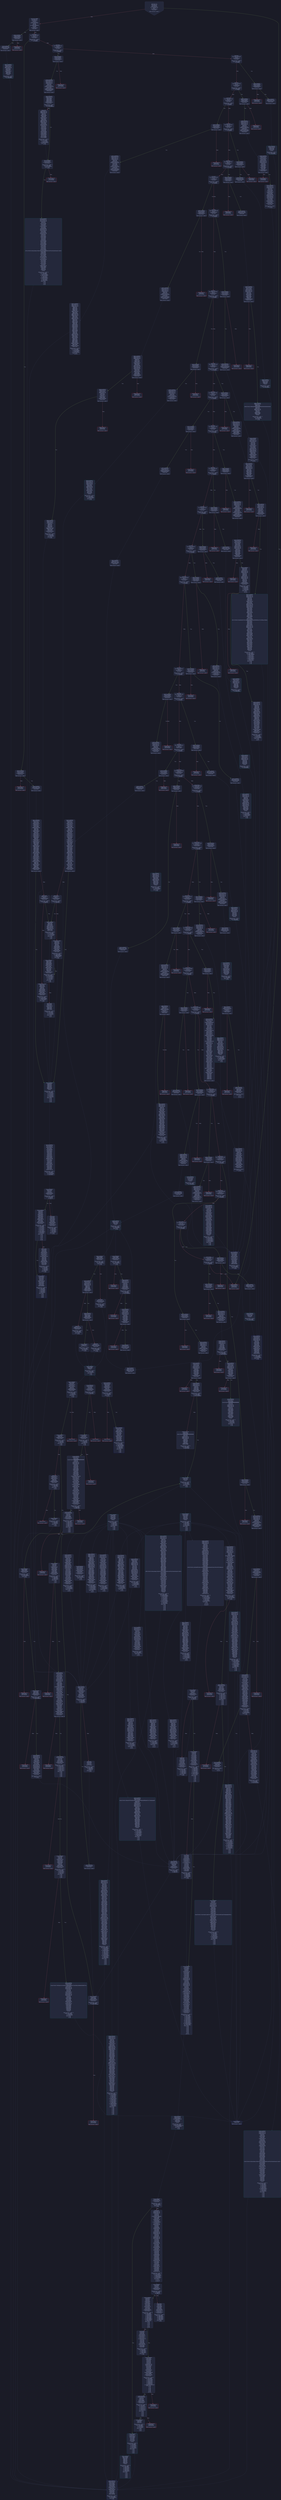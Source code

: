 digraph G {
    node [shape=box, style="filled, rounded", color="#565f89", fontcolor="#c0caf5", fontname="Helvetica", fillcolor="#24283b"];
    edge [color="#414868", fontcolor="#c0caf5", fontname="Helvetica"];
    bgcolor="#1a1b26";
    0 [ label = "[00] PUSH1 60
[02] PUSH1 40
[04] MSTORE
[05] PUSH1 04
[07] CALLDATASIZE
[08] LT
[09] PUSH2 0187
[0c] JUMPI

Stack size req: 0, sizeΔ: 0
" shape = invhouse]
    1 [ label = "[0d] PUSH4 ffffffff
[12] PUSH1 e0
[14] PUSH1 02
[16] EXP
[17] PUSH1 00
[19] CALLDATALOAD
[1a] DIV
[1b] AND
[1c] PUSH4 05d2035b
[21] DUP2
[22] EQ
[23] PUSH2 018c
[26] JUMPI

Stack size req: 0, sizeΔ: 1
"]
    2 [ label = "[27] DUP1
[28] PUSH4 06fdde03
[2d] EQ
[2e] PUSH2 01b3
[31] JUMPI

Stack size req: 1, sizeΔ: 0
Entry->Op usage:
	0->45:EQ:1
"]
    3 [ label = "[32] DUP1
[33] PUSH4 095ea7b3
[38] EQ
[39] PUSH2 023d
[3c] JUMPI

Stack size req: 1, sizeΔ: 0
Entry->Op usage:
	0->56:EQ:1
"]
    4 [ label = "[3d] DUP1
[3e] PUSH4 18160ddd
[43] EQ
[44] PUSH2 025f
[47] JUMPI

Stack size req: 1, sizeΔ: 0
Entry->Op usage:
	0->67:EQ:1
"]
    5 [ label = "[48] DUP1
[49] PUSH4 1a017f3f
[4e] EQ
[4f] PUSH2 0284
[52] JUMPI

Stack size req: 1, sizeΔ: 0
Entry->Op usage:
	0->78:EQ:1
"]
    6 [ label = "[53] DUP1
[54] PUSH4 23b872dd
[59] EQ
[5a] PUSH2 02a6
[5d] JUMPI

Stack size req: 1, sizeΔ: 0
Entry->Op usage:
	0->89:EQ:1
"]
    7 [ label = "[5e] DUP1
[5f] PUSH4 313ce567
[64] EQ
[65] PUSH2 02ce
[68] JUMPI

Stack size req: 1, sizeΔ: 0
Entry->Op usage:
	0->100:EQ:1
"]
    8 [ label = "[69] DUP1
[6a] PUSH4 3ba8c9a7
[6f] EQ
[70] PUSH2 02e1
[73] JUMPI

Stack size req: 1, sizeΔ: 0
Entry->Op usage:
	0->111:EQ:1
"]
    9 [ label = "[74] DUP1
[75] PUSH4 40c10f19
[7a] EQ
[7b] PUSH2 02f6
[7e] JUMPI

Stack size req: 1, sizeΔ: 0
Entry->Op usage:
	0->122:EQ:1
"]
    10 [ label = "[7f] DUP1
[80] PUSH4 42966c68
[85] EQ
[86] PUSH2 0318
[89] JUMPI

Stack size req: 1, sizeΔ: 0
Entry->Op usage:
	0->133:EQ:1
"]
    11 [ label = "[8a] DUP1
[8b] PUSH4 42c1867b
[90] EQ
[91] PUSH2 032e
[94] JUMPI

Stack size req: 1, sizeΔ: 0
Entry->Op usage:
	0->144:EQ:1
"]
    12 [ label = "[95] DUP1
[96] PUSH4 43214675
[9b] EQ
[9c] PUSH2 034d
[9f] JUMPI

Stack size req: 1, sizeΔ: 0
Entry->Op usage:
	0->155:EQ:1
"]
    13 [ label = "[a0] DUP1
[a1] PUSH4 45977d03
[a6] EQ
[a7] PUSH2 0371
[aa] JUMPI

Stack size req: 1, sizeΔ: 0
Entry->Op usage:
	0->166:EQ:1
"]
    14 [ label = "[ab] DUP1
[ac] PUSH4 5d3171d9
[b1] EQ
[b2] PUSH2 0387
[b5] JUMPI

Stack size req: 1, sizeΔ: 0
Entry->Op usage:
	0->177:EQ:1
"]
    15 [ label = "[b6] DUP1
[b7] PUSH4 5de4ccb0
[bc] EQ
[bd] PUSH2 03af
[c0] JUMPI

Stack size req: 1, sizeΔ: 0
Entry->Op usage:
	0->188:EQ:1
"]
    16 [ label = "[c1] DUP1
[c2] PUSH4 600440cb
[c7] EQ
[c8] PUSH2 03de
[cb] JUMPI

Stack size req: 1, sizeΔ: 0
Entry->Op usage:
	0->199:EQ:1
"]
    17 [ label = "[cc] DUP1
[cd] PUSH4 70a08231
[d2] EQ
[d3] PUSH2 03f1
[d6] JUMPI

Stack size req: 1, sizeΔ: 0
Entry->Op usage:
	0->210:EQ:1
"]
    18 [ label = "[d7] DUP1
[d8] PUSH4 8444b391
[dd] EQ
[de] PUSH2 0410
[e1] JUMPI

Stack size req: 1, sizeΔ: 0
Entry->Op usage:
	0->221:EQ:1
"]
    19 [ label = "[e2] DUP1
[e3] PUSH4 8c133a77
[e8] EQ
[e9] PUSH2 0447
[ec] JUMPI

Stack size req: 1, sizeΔ: 0
Entry->Op usage:
	0->232:EQ:1
"]
    20 [ label = "[ed] DUP1
[ee] PUSH4 8da5cb5b
[f3] EQ
[f4] PUSH2 0466
[f7] JUMPI

Stack size req: 1, sizeΔ: 0
Entry->Op usage:
	0->243:EQ:1
"]
    21 [ label = "[f8] DUP1
[f9] PUSH4 95d89b41
[fe] EQ
[ff] PUSH2 0479
[0102] JUMPI

Stack size req: 1, sizeΔ: 0
Entry->Op usage:
	0->254:EQ:1
"]
    22 [ label = "[0103] DUP1
[0104] PUSH4 9738968c
[0109] EQ
[010a] PUSH2 048c
[010d] JUMPI

Stack size req: 1, sizeΔ: 0
Entry->Op usage:
	0->265:EQ:1
"]
    23 [ label = "[010e] DUP1
[010f] PUSH4 a9059cbb
[0114] EQ
[0115] PUSH2 049f
[0118] JUMPI

Stack size req: 1, sizeΔ: 0
Entry->Op usage:
	0->276:EQ:1
"]
    24 [ label = "[0119] DUP1
[011a] PUSH4 ab7e9dca
[011f] EQ
[0120] PUSH2 04c1
[0123] JUMPI

Stack size req: 1, sizeΔ: 0
Entry->Op usage:
	0->287:EQ:1
"]
    25 [ label = "[0124] DUP1
[0125] PUSH4 ac3cb72c
[012a] EQ
[012b] PUSH2 04e0
[012e] JUMPI

Stack size req: 1, sizeΔ: 0
Entry->Op usage:
	0->298:EQ:1
"]
    26 [ label = "[012f] DUP1
[0130] PUSH4 be45fd62
[0135] EQ
[0136] PUSH2 0502
[0139] JUMPI

Stack size req: 1, sizeΔ: 0
Entry->Op usage:
	0->309:EQ:1
"]
    27 [ label = "[013a] DUP1
[013b] PUSH4 c752ff62
[0140] EQ
[0141] PUSH2 0567
[0144] JUMPI

Stack size req: 1, sizeΔ: 0
Entry->Op usage:
	0->320:EQ:1
"]
    28 [ label = "[0145] DUP1
[0146] PUSH4 d7e7088a
[014b] EQ
[014c] PUSH2 057a
[014f] JUMPI

Stack size req: 1, sizeΔ: 0
Entry->Op usage:
	0->331:EQ:1
"]
    29 [ label = "[0150] DUP1
[0151] PUSH4 dd62ed3e
[0156] EQ
[0157] PUSH2 0599
[015a] JUMPI

Stack size req: 1, sizeΔ: 0
Entry->Op usage:
	0->342:EQ:1
"]
    30 [ label = "[015b] DUP1
[015c] PUSH4 e2301d02
[0161] EQ
[0162] PUSH2 05be
[0165] JUMPI

Stack size req: 1, sizeΔ: 0
Entry->Op usage:
	0->353:EQ:1
"]
    31 [ label = "[0166] DUP1
[0167] PUSH4 f2fde38b
[016c] EQ
[016d] PUSH2 05e0
[0170] JUMPI

Stack size req: 1, sizeΔ: 0
Entry->Op usage:
	0->364:EQ:1
"]
    32 [ label = "[0171] DUP1
[0172] PUSH4 fccc2813
[0177] EQ
[0178] PUSH2 05ff
[017b] JUMPI

Stack size req: 1, sizeΔ: 0
Entry->Op usage:
	0->375:EQ:1
"]
    33 [ label = "[017c] DUP1
[017d] PUSH4 ffeb7d75
[0182] EQ
[0183] PUSH2 0612
[0186] JUMPI

Stack size req: 1, sizeΔ: 0
Entry->Op usage:
	0->386:EQ:1
"]
    34 [ label = "[0187] JUMPDEST
[0188] PUSH1 00
[018a] DUP1
[018b] REVERT

Stack size req: 0, sizeΔ: 0
" color = "red"]
    35 [ label = "[018c] JUMPDEST
[018d] CALLVALUE
[018e] ISZERO
[018f] PUSH2 0197
[0192] JUMPI

Stack size req: 0, sizeΔ: 0
"]
    36 [ label = "[0193] PUSH1 00
[0195] DUP1
[0196] REVERT

Stack size req: 0, sizeΔ: 0
" color = "red"]
    37 [ label = "[0197] JUMPDEST
[0198] PUSH2 019f
[019b] PUSH2 0631
[019e] JUMP

Stack size req: 0, sizeΔ: 1
"]
    38 [ label = "[019f] JUMPDEST
[01a0] PUSH1 40
[01a2] MLOAD
[01a3] SWAP1
[01a4] ISZERO
[01a5] ISZERO
[01a6] DUP2
[01a7] MSTORE
[01a8] PUSH1 20
[01aa] ADD
[01ab] PUSH1 40
[01ad] MLOAD
[01ae] DUP1
[01af] SWAP2
[01b0] SUB
[01b1] SWAP1
[01b2] RETURN

Stack size req: 1, sizeΔ: -1
Entry->Op usage:
	0->420:ISZERO:0
Entry->Exit:
	0->😵
" color = "darkblue"]
    39 [ label = "[01b3] JUMPDEST
[01b4] CALLVALUE
[01b5] ISZERO
[01b6] PUSH2 01be
[01b9] JUMPI

Stack size req: 0, sizeΔ: 0
"]
    40 [ label = "[01ba] PUSH1 00
[01bc] DUP1
[01bd] REVERT

Stack size req: 0, sizeΔ: 0
" color = "red"]
    41 [ label = "[01be] JUMPDEST
[01bf] PUSH2 01c6
[01c2] PUSH2 0641
[01c5] JUMP

Stack size req: 0, sizeΔ: 1
"]
    42 [ label = "[01c6] JUMPDEST
[01c7] PUSH1 40
[01c9] MLOAD
[01ca] PUSH1 20
[01cc] DUP1
[01cd] DUP3
[01ce] MSTORE
[01cf] DUP2
[01d0] SWAP1
[01d1] DUP2
[01d2] ADD
[01d3] DUP4
[01d4] DUP2
[01d5] DUP2
[01d6] MLOAD
[01d7] DUP2
[01d8] MSTORE
[01d9] PUSH1 20
[01db] ADD
[01dc] SWAP2
[01dd] POP
[01de] DUP1
[01df] MLOAD
[01e0] SWAP1
[01e1] PUSH1 20
[01e3] ADD
[01e4] SWAP1
[01e5] DUP1
[01e6] DUP4
[01e7] DUP4
[01e8] PUSH1 00

Stack size req: 1, sizeΔ: 9
Entry->Op usage:
	0->470:MLOAD:0
	0->479:MLOAD:0
	0->483:ADD:1
"]
    43 [ label = "[01ea] JUMPDEST
[01eb] DUP4
[01ec] DUP2
[01ed] LT
[01ee] ISZERO
[01ef] PUSH2 0202
[01f2] JUMPI

Stack size req: 4, sizeΔ: 0
Entry->Op usage:
	0->493:LT:0
	3->493:LT:1
"]
    44 [ label = "[01f3] DUP1
[01f4] DUP3
[01f5] ADD
[01f6] MLOAD
[01f7] DUP4
[01f8] DUP3
[01f9] ADD
[01fa] MSTORE
[01fb] PUSH1 20
[01fd] ADD
[01fe] PUSH2 01ea
[0201] JUMP

Stack size req: 3, sizeΔ: 0
Entry->Op usage:
	0->501:ADD:1
	0->505:ADD:0
	0->509:ADD:1
	1->501:ADD:0
	2->505:ADD:1
Entry->Exit:
	0->😵
"]
    45 [ label = "[0202] JUMPDEST
[0203] POP
[0204] POP
[0205] POP
[0206] POP
[0207] SWAP1
[0208] POP
[0209] SWAP1
[020a] DUP2
[020b] ADD
[020c] SWAP1
[020d] PUSH1 1f
[020f] AND
[0210] DUP1
[0211] ISZERO
[0212] PUSH2 022f
[0215] JUMPI

Stack size req: 7, sizeΔ: -5
Entry->Op usage:
	0->515:POP:0
	1->516:POP:0
	2->517:POP:0
	3->518:POP:0
	4->523:ADD:0
	4->527:AND:1
	4->529:ISZERO:0
	5->520:POP:0
	6->523:ADD:1
Entry->Exit:
	0->😵
	1->😵
	2->😵
	3->😵
	4->0
	5->😵
	6->😵
"]
    46 [ label = "[0216] DUP1
[0217] DUP3
[0218] SUB
[0219] DUP1
[021a] MLOAD
[021b] PUSH1 01
[021d] DUP4
[021e] PUSH1 20
[0220] SUB
[0221] PUSH2 0100
[0224] EXP
[0225] SUB
[0226] NOT
[0227] AND
[0228] DUP2
[0229] MSTORE
[022a] PUSH1 20
[022c] ADD
[022d] SWAP2
[022e] POP

Stack size req: 2, sizeΔ: 0
Entry->Op usage:
	0->536:SUB:1
	0->544:SUB:1
	1->536:SUB:0
	1->558:POP:0
Entry->Exit:
	1->😵
"]
    47 [ label = "[022f] JUMPDEST
[0230] POP
[0231] SWAP3
[0232] POP
[0233] POP
[0234] POP
[0235] PUSH1 40
[0237] MLOAD
[0238] DUP1
[0239] SWAP2
[023a] SUB
[023b] SWAP1
[023c] RETURN

Stack size req: 5, sizeΔ: -5
Entry->Op usage:
	0->560:POP:0
	1->570:SUB:0
	2->563:POP:0
	3->564:POP:0
	4->562:POP:0
Entry->Exit:
	0->😵
	1->😵
	2->😵
	3->😵
	4->😵
" color = "darkblue"]
    48 [ label = "[023d] JUMPDEST
[023e] CALLVALUE
[023f] ISZERO
[0240] PUSH2 0248
[0243] JUMPI

Stack size req: 0, sizeΔ: 0
"]
    49 [ label = "[0244] PUSH1 00
[0246] DUP1
[0247] REVERT

Stack size req: 0, sizeΔ: 0
" color = "red"]
    50 [ label = "[0248] JUMPDEST
[0249] PUSH2 019f
[024c] PUSH1 01
[024e] PUSH1 a0
[0250] PUSH1 02
[0252] EXP
[0253] SUB
[0254] PUSH1 04
[0256] CALLDATALOAD
[0257] AND
[0258] PUSH1 24
[025a] CALLDATALOAD
[025b] PUSH2 06df
[025e] JUMP

Stack size req: 0, sizeΔ: 3
"]
    51 [ label = "[025f] JUMPDEST
[0260] CALLVALUE
[0261] ISZERO
[0262] PUSH2 026a
[0265] JUMPI

Stack size req: 0, sizeΔ: 0
"]
    52 [ label = "[0266] PUSH1 00
[0268] DUP1
[0269] REVERT

Stack size req: 0, sizeΔ: 0
" color = "red"]
    53 [ label = "[026a] JUMPDEST
[026b] PUSH2 0272
[026e] PUSH2 0787
[0271] JUMP

Stack size req: 0, sizeΔ: 1
"]
    54 [ label = "[0272] JUMPDEST
[0273] PUSH1 40
[0275] MLOAD
[0276] SWAP1
[0277] DUP2
[0278] MSTORE
[0279] PUSH1 20
[027b] ADD
[027c] PUSH1 40
[027e] MLOAD
[027f] DUP1
[0280] SWAP2
[0281] SUB
[0282] SWAP1
[0283] RETURN

Stack size req: 1, sizeΔ: -1
Entry->Op usage:
	0->632:MSTORE:1
Entry->Exit:
	0->😵
" color = "darkblue"]
    55 [ label = "[0284] JUMPDEST
[0285] CALLVALUE
[0286] ISZERO
[0287] PUSH2 028f
[028a] JUMPI

Stack size req: 0, sizeΔ: 0
"]
    56 [ label = "[028b] PUSH1 00
[028d] DUP1
[028e] REVERT

Stack size req: 0, sizeΔ: 0
" color = "red"]
    57 [ label = "[028f] JUMPDEST
[0290] PUSH2 019f
[0293] PUSH1 01
[0295] PUSH1 a0
[0297] PUSH1 02
[0299] EXP
[029a] SUB
[029b] PUSH1 04
[029d] CALLDATALOAD
[029e] AND
[029f] PUSH1 24
[02a1] CALLDATALOAD
[02a2] PUSH2 078d
[02a5] JUMP

Stack size req: 0, sizeΔ: 3
"]
    58 [ label = "[02a6] JUMPDEST
[02a7] CALLVALUE
[02a8] ISZERO
[02a9] PUSH2 02b1
[02ac] JUMPI

Stack size req: 0, sizeΔ: 0
"]
    59 [ label = "[02ad] PUSH1 00
[02af] DUP1
[02b0] REVERT

Stack size req: 0, sizeΔ: 0
" color = "red"]
    60 [ label = "[02b1] JUMPDEST
[02b2] PUSH2 019f
[02b5] PUSH1 01
[02b7] PUSH1 a0
[02b9] PUSH1 02
[02bb] EXP
[02bc] SUB
[02bd] PUSH1 04
[02bf] CALLDATALOAD
[02c0] DUP2
[02c1] AND
[02c2] SWAP1
[02c3] PUSH1 24
[02c5] CALLDATALOAD
[02c6] AND
[02c7] PUSH1 44
[02c9] CALLDATALOAD
[02ca] PUSH2 087b
[02cd] JUMP

Stack size req: 0, sizeΔ: 4
"]
    61 [ label = "[02ce] JUMPDEST
[02cf] CALLVALUE
[02d0] ISZERO
[02d1] PUSH2 02d9
[02d4] JUMPI

Stack size req: 0, sizeΔ: 0
"]
    62 [ label = "[02d5] PUSH1 00
[02d7] DUP1
[02d8] REVERT

Stack size req: 0, sizeΔ: 0
" color = "red"]
    63 [ label = "[02d9] JUMPDEST
[02da] PUSH2 0272
[02dd] PUSH2 096a
[02e0] JUMP

Stack size req: 0, sizeΔ: 1
"]
    64 [ label = "[02e1] JUMPDEST
[02e2] CALLVALUE
[02e3] ISZERO
[02e4] PUSH2 02ec
[02e7] JUMPI

Stack size req: 0, sizeΔ: 0
"]
    65 [ label = "[02e8] PUSH1 00
[02ea] DUP1
[02eb] REVERT

Stack size req: 0, sizeΔ: 0
" color = "red"]
    66 [ label = "[02ec] JUMPDEST
[02ed] PUSH2 02f4
[02f0] PUSH2 0970
[02f3] JUMP

Stack size req: 0, sizeΔ: 1
"]
    67 [ label = "[02f4] JUMPDEST
[02f5] STOP

Stack size req: 0, sizeΔ: 0
" color = "darkblue"]
    68 [ label = "[02f6] JUMPDEST
[02f7] CALLVALUE
[02f8] ISZERO
[02f9] PUSH2 0301
[02fc] JUMPI

Stack size req: 0, sizeΔ: 0
"]
    69 [ label = "[02fd] PUSH1 00
[02ff] DUP1
[0300] REVERT

Stack size req: 0, sizeΔ: 0
" color = "red"]
    70 [ label = "[0301] JUMPDEST
[0302] PUSH2 02f4
[0305] PUSH1 01
[0307] PUSH1 a0
[0309] PUSH1 02
[030b] EXP
[030c] SUB
[030d] PUSH1 04
[030f] CALLDATALOAD
[0310] AND
[0311] PUSH1 24
[0313] CALLDATALOAD
[0314] PUSH2 09b1
[0317] JUMP

Stack size req: 0, sizeΔ: 3
"]
    71 [ label = "[0318] JUMPDEST
[0319] CALLVALUE
[031a] ISZERO
[031b] PUSH2 0323
[031e] JUMPI

Stack size req: 0, sizeΔ: 0
"]
    72 [ label = "[031f] PUSH1 00
[0321] DUP1
[0322] REVERT

Stack size req: 0, sizeΔ: 0
" color = "red"]
    73 [ label = "[0323] JUMPDEST
[0324] PUSH2 02f4
[0327] PUSH1 04
[0329] CALLDATALOAD
[032a] PUSH2 0a6e
[032d] JUMP

Stack size req: 0, sizeΔ: 2
"]
    74 [ label = "[032e] JUMPDEST
[032f] CALLVALUE
[0330] ISZERO
[0331] PUSH2 0339
[0334] JUMPI

Stack size req: 0, sizeΔ: 0
"]
    75 [ label = "[0335] PUSH1 00
[0337] DUP1
[0338] REVERT

Stack size req: 0, sizeΔ: 0
" color = "red"]
    76 [ label = "[0339] JUMPDEST
[033a] PUSH2 019f
[033d] PUSH1 01
[033f] PUSH1 a0
[0341] PUSH1 02
[0343] EXP
[0344] SUB
[0345] PUSH1 04
[0347] CALLDATALOAD
[0348] AND
[0349] PUSH2 0b04
[034c] JUMP

Stack size req: 0, sizeΔ: 2
"]
    77 [ label = "[034d] JUMPDEST
[034e] CALLVALUE
[034f] ISZERO
[0350] PUSH2 0358
[0353] JUMPI

Stack size req: 0, sizeΔ: 0
"]
    78 [ label = "[0354] PUSH1 00
[0356] DUP1
[0357] REVERT

Stack size req: 0, sizeΔ: 0
" color = "red"]
    79 [ label = "[0358] JUMPDEST
[0359] PUSH2 02f4
[035c] PUSH1 01
[035e] PUSH1 a0
[0360] PUSH1 02
[0362] EXP
[0363] SUB
[0364] PUSH1 04
[0366] CALLDATALOAD
[0367] AND
[0368] PUSH1 24
[036a] CALLDATALOAD
[036b] ISZERO
[036c] ISZERO
[036d] PUSH2 0b19
[0370] JUMP

Stack size req: 0, sizeΔ: 3
"]
    80 [ label = "[0371] JUMPDEST
[0372] CALLVALUE
[0373] ISZERO
[0374] PUSH2 037c
[0377] JUMPI

Stack size req: 0, sizeΔ: 0
"]
    81 [ label = "[0378] PUSH1 00
[037a] DUP1
[037b] REVERT

Stack size req: 0, sizeΔ: 0
" color = "red"]
    82 [ label = "[037c] JUMPDEST
[037d] PUSH2 02f4
[0380] PUSH1 04
[0382] CALLDATALOAD
[0383] PUSH2 0bbc
[0386] JUMP

Stack size req: 0, sizeΔ: 2
"]
    83 [ label = "[0387] JUMPDEST
[0388] CALLVALUE
[0389] ISZERO
[038a] PUSH2 0392
[038d] JUMPI

Stack size req: 0, sizeΔ: 0
"]
    84 [ label = "[038e] PUSH1 00
[0390] DUP1
[0391] REVERT

Stack size req: 0, sizeΔ: 0
" color = "red"]
    85 [ label = "[0392] JUMPDEST
[0393] PUSH2 019f
[0396] PUSH1 01
[0398] PUSH1 a0
[039a] PUSH1 02
[039c] EXP
[039d] SUB
[039e] PUSH1 04
[03a0] CALLDATALOAD
[03a1] DUP2
[03a2] AND
[03a3] SWAP1
[03a4] PUSH1 24
[03a6] CALLDATALOAD
[03a7] AND
[03a8] PUSH1 44
[03aa] CALLDATALOAD
[03ab] PUSH2 0d13
[03ae] JUMP

Stack size req: 0, sizeΔ: 4
"]
    86 [ label = "[03af] JUMPDEST
[03b0] CALLVALUE
[03b1] ISZERO
[03b2] PUSH2 03ba
[03b5] JUMPI

Stack size req: 0, sizeΔ: 0
"]
    87 [ label = "[03b6] PUSH1 00
[03b8] DUP1
[03b9] REVERT

Stack size req: 0, sizeΔ: 0
" color = "red"]
    88 [ label = "[03ba] JUMPDEST
[03bb] PUSH2 03c2
[03be] PUSH2 0e29
[03c1] JUMP

Stack size req: 0, sizeΔ: 1
"]
    89 [ label = "[03c2] JUMPDEST
[03c3] PUSH1 40
[03c5] MLOAD
[03c6] PUSH1 01
[03c8] PUSH1 a0
[03ca] PUSH1 02
[03cc] EXP
[03cd] SUB
[03ce] SWAP1
[03cf] SWAP2
[03d0] AND
[03d1] DUP2
[03d2] MSTORE
[03d3] PUSH1 20
[03d5] ADD
[03d6] PUSH1 40
[03d8] MLOAD
[03d9] DUP1
[03da] SWAP2
[03db] SUB
[03dc] SWAP1
[03dd] RETURN

Stack size req: 1, sizeΔ: -1
Entry->Op usage:
	0->976:AND:0
	0->978:MSTORE:1
Entry->Exit:
	0->😵
" color = "darkblue"]
    90 [ label = "[03de] JUMPDEST
[03df] CALLVALUE
[03e0] ISZERO
[03e1] PUSH2 03e9
[03e4] JUMPI

Stack size req: 0, sizeΔ: 0
"]
    91 [ label = "[03e5] PUSH1 00
[03e7] DUP1
[03e8] REVERT

Stack size req: 0, sizeΔ: 0
" color = "red"]
    92 [ label = "[03e9] JUMPDEST
[03ea] PUSH2 03c2
[03ed] PUSH2 0e38
[03f0] JUMP

Stack size req: 0, sizeΔ: 1
"]
    93 [ label = "[03f1] JUMPDEST
[03f2] CALLVALUE
[03f3] ISZERO
[03f4] PUSH2 03fc
[03f7] JUMPI

Stack size req: 0, sizeΔ: 0
"]
    94 [ label = "[03f8] PUSH1 00
[03fa] DUP1
[03fb] REVERT

Stack size req: 0, sizeΔ: 0
" color = "red"]
    95 [ label = "[03fc] JUMPDEST
[03fd] PUSH2 0272
[0400] PUSH1 01
[0402] PUSH1 a0
[0404] PUSH1 02
[0406] EXP
[0407] SUB
[0408] PUSH1 04
[040a] CALLDATALOAD
[040b] AND
[040c] PUSH2 0e47
[040f] JUMP

Stack size req: 0, sizeΔ: 2
"]
    96 [ label = "[0410] JUMPDEST
[0411] CALLVALUE
[0412] ISZERO
[0413] PUSH2 041b
[0416] JUMPI

Stack size req: 0, sizeΔ: 0
"]
    97 [ label = "[0417] PUSH1 00
[0419] DUP1
[041a] REVERT

Stack size req: 0, sizeΔ: 0
" color = "red"]
    98 [ label = "[041b] JUMPDEST
[041c] PUSH2 0423
[041f] PUSH2 0e62
[0422] JUMP

Stack size req: 0, sizeΔ: 1
"]
    99 [ label = "[0423] JUMPDEST
[0424] PUSH1 40
[0426] MLOAD
[0427] DUP1
[0428] DUP3
[0429] PUSH1 04
[042b] DUP2
[042c] GT
[042d] ISZERO
[042e] PUSH2 0433
[0431] JUMPI

Stack size req: 1, sizeΔ: 3
Entry->Op usage:
	0->1068:GT:0
Entry->Exit:
	0->0, 3
"]
    100 [ label = "[0432] INVALID

Stack size req: 0, sizeΔ: 0
" color = "red"]
    101 [ label = "[0433] JUMPDEST
[0434] PUSH1 ff
[0436] AND
[0437] DUP2
[0438] MSTORE
[0439] PUSH1 20
[043b] ADD
[043c] SWAP2
[043d] POP
[043e] POP
[043f] PUSH1 40
[0441] MLOAD
[0442] DUP1
[0443] SWAP2
[0444] SUB
[0445] SWAP1
[0446] RETURN

Stack size req: 4, sizeΔ: -4
Entry->Op usage:
	0->1078:AND:1
	0->1080:MSTORE:1
	1->1080:MSTORE:0
	1->1083:ADD:1
	2->1086:POP:0
	3->1085:POP:0
Entry->Exit:
	0->😵
	1->😵
	2->😵
	3->😵
" color = "darkblue"]
    102 [ label = "[0447] JUMPDEST
[0448] CALLVALUE
[0449] ISZERO
[044a] PUSH2 0452
[044d] JUMPI

Stack size req: 0, sizeΔ: 0
"]
    103 [ label = "[044e] PUSH1 00
[0450] DUP1
[0451] REVERT

Stack size req: 0, sizeΔ: 0
" color = "red"]
    104 [ label = "[0452] JUMPDEST
[0453] PUSH2 0272
[0456] PUSH1 01
[0458] PUSH1 a0
[045a] PUSH1 02
[045c] EXP
[045d] SUB
[045e] PUSH1 04
[0460] CALLDATALOAD
[0461] AND
[0462] PUSH2 0eac
[0465] JUMP

Stack size req: 0, sizeΔ: 2
"]
    105 [ label = "[0466] JUMPDEST
[0467] CALLVALUE
[0468] ISZERO
[0469] PUSH2 0471
[046c] JUMPI

Stack size req: 0, sizeΔ: 0
"]
    106 [ label = "[046d] PUSH1 00
[046f] DUP1
[0470] REVERT

Stack size req: 0, sizeΔ: 0
" color = "red"]
    107 [ label = "[0471] JUMPDEST
[0472] PUSH2 03c2
[0475] PUSH2 0ebe
[0478] JUMP

Stack size req: 0, sizeΔ: 1
"]
    108 [ label = "[0479] JUMPDEST
[047a] CALLVALUE
[047b] ISZERO
[047c] PUSH2 0484
[047f] JUMPI

Stack size req: 0, sizeΔ: 0
"]
    109 [ label = "[0480] PUSH1 00
[0482] DUP1
[0483] REVERT

Stack size req: 0, sizeΔ: 0
" color = "red"]
    110 [ label = "[0484] JUMPDEST
[0485] PUSH2 01c6
[0488] PUSH2 0ecd
[048b] JUMP

Stack size req: 0, sizeΔ: 1
"]
    111 [ label = "[048c] JUMPDEST
[048d] CALLVALUE
[048e] ISZERO
[048f] PUSH2 0497
[0492] JUMPI

Stack size req: 0, sizeΔ: 0
"]
    112 [ label = "[0493] PUSH1 00
[0495] DUP1
[0496] REVERT

Stack size req: 0, sizeΔ: 0
" color = "red"]
    113 [ label = "[0497] JUMPDEST
[0498] PUSH2 019f
[049b] PUSH2 0f38
[049e] JUMP

Stack size req: 0, sizeΔ: 1
"]
    114 [ label = "[049f] JUMPDEST
[04a0] CALLVALUE
[04a1] ISZERO
[04a2] PUSH2 04aa
[04a5] JUMPI

Stack size req: 0, sizeΔ: 0
"]
    115 [ label = "[04a6] PUSH1 00
[04a8] DUP1
[04a9] REVERT

Stack size req: 0, sizeΔ: 0
" color = "red"]
    116 [ label = "[04aa] JUMPDEST
[04ab] PUSH2 019f
[04ae] PUSH1 01
[04b0] PUSH1 a0
[04b2] PUSH1 02
[04b4] EXP
[04b5] SUB
[04b6] PUSH1 04
[04b8] CALLDATALOAD
[04b9] AND
[04ba] PUSH1 24
[04bc] CALLDATALOAD
[04bd] PUSH2 0f3d
[04c0] JUMP

Stack size req: 0, sizeΔ: 3
"]
    117 [ label = "[04c1] JUMPDEST
[04c2] CALLVALUE
[04c3] ISZERO
[04c4] PUSH2 04cc
[04c7] JUMPI

Stack size req: 0, sizeΔ: 0
"]
    118 [ label = "[04c8] PUSH1 00
[04ca] DUP1
[04cb] REVERT

Stack size req: 0, sizeΔ: 0
" color = "red"]
    119 [ label = "[04cc] JUMPDEST
[04cd] PUSH2 0272
[04d0] PUSH1 01
[04d2] PUSH1 a0
[04d4] PUSH1 02
[04d6] EXP
[04d7] SUB
[04d8] PUSH1 04
[04da] CALLDATALOAD
[04db] AND
[04dc] PUSH2 0f6a
[04df] JUMP

Stack size req: 0, sizeΔ: 2
"]
    120 [ label = "[04e0] JUMPDEST
[04e1] CALLVALUE
[04e2] ISZERO
[04e3] PUSH2 04eb
[04e6] JUMPI

Stack size req: 0, sizeΔ: 0
"]
    121 [ label = "[04e7] PUSH1 00
[04e9] DUP1
[04ea] REVERT

Stack size req: 0, sizeΔ: 0
" color = "red"]
    122 [ label = "[04eb] JUMPDEST
[04ec] PUSH2 019f
[04ef] PUSH1 01
[04f1] PUSH1 a0
[04f3] PUSH1 02
[04f5] EXP
[04f6] SUB
[04f7] PUSH1 04
[04f9] CALLDATALOAD
[04fa] AND
[04fb] PUSH1 24
[04fd] CALLDATALOAD
[04fe] PUSH2 0f85
[0501] JUMP

Stack size req: 0, sizeΔ: 3
"]
    123 [ label = "[0502] JUMPDEST
[0503] CALLVALUE
[0504] ISZERO
[0505] PUSH2 050d
[0508] JUMPI

Stack size req: 0, sizeΔ: 0
"]
    124 [ label = "[0509] PUSH1 00
[050b] DUP1
[050c] REVERT

Stack size req: 0, sizeΔ: 0
" color = "red"]
    125 [ label = "[050d] JUMPDEST
[050e] PUSH2 019f
[0511] PUSH1 04
[0513] DUP1
[0514] CALLDATALOAD
[0515] PUSH1 01
[0517] PUSH1 a0
[0519] PUSH1 02
[051b] EXP
[051c] SUB
[051d] AND
[051e] SWAP1
[051f] PUSH1 24
[0521] DUP1
[0522] CALLDATALOAD
[0523] SWAP2
[0524] SWAP1
[0525] PUSH1 64
[0527] SWAP1
[0528] PUSH1 44
[052a] CALLDATALOAD
[052b] SWAP1
[052c] DUP2
[052d] ADD
[052e] SWAP1
[052f] DUP4
[0530] ADD
[0531] CALLDATALOAD
[0532] DUP1
[0533] PUSH1 20
[0535] PUSH1 1f
[0537] DUP3
[0538] ADD
[0539] DUP2
[053a] SWAP1
[053b] DIV
[053c] DUP2
[053d] MUL
[053e] ADD
[053f] PUSH1 40
[0541] MLOAD
[0542] SWAP1
[0543] DUP2
[0544] ADD
[0545] PUSH1 40
[0547] MSTORE
[0548] DUP2
[0549] DUP2
[054a] MSTORE
[054b] SWAP3
[054c] SWAP2
[054d] SWAP1
[054e] PUSH1 20
[0550] DUP5
[0551] ADD
[0552] DUP4
[0553] DUP4
[0554] DUP1
[0555] DUP3
[0556] DUP5
[0557] CALLDATACOPY
[0558] POP
[0559] SWAP5
[055a] SWAP7
[055b] POP
[055c] PUSH2 1037
[055f] SWAP6
[0560] POP
[0561] POP
[0562] POP
[0563] POP
[0564] POP
[0565] POP
[0566] JUMP

Stack size req: 0, sizeΔ: 4
"]
    126 [ label = "[0567] JUMPDEST
[0568] CALLVALUE
[0569] ISZERO
[056a] PUSH2 0572
[056d] JUMPI

Stack size req: 0, sizeΔ: 0
"]
    127 [ label = "[056e] PUSH1 00
[0570] DUP1
[0571] REVERT

Stack size req: 0, sizeΔ: 0
" color = "red"]
    128 [ label = "[0572] JUMPDEST
[0573] PUSH2 0272
[0576] PUSH2 1275
[0579] JUMP

Stack size req: 0, sizeΔ: 1
"]
    129 [ label = "[057a] JUMPDEST
[057b] CALLVALUE
[057c] ISZERO
[057d] PUSH2 0585
[0580] JUMPI

Stack size req: 0, sizeΔ: 0
"]
    130 [ label = "[0581] PUSH1 00
[0583] DUP1
[0584] REVERT

Stack size req: 0, sizeΔ: 0
" color = "red"]
    131 [ label = "[0585] JUMPDEST
[0586] PUSH2 02f4
[0589] PUSH1 01
[058b] PUSH1 a0
[058d] PUSH1 02
[058f] EXP
[0590] SUB
[0591] PUSH1 04
[0593] CALLDATALOAD
[0594] AND
[0595] PUSH2 127b
[0598] JUMP

Stack size req: 0, sizeΔ: 2
"]
    132 [ label = "[0599] JUMPDEST
[059a] CALLVALUE
[059b] ISZERO
[059c] PUSH2 05a4
[059f] JUMPI

Stack size req: 0, sizeΔ: 0
"]
    133 [ label = "[05a0] PUSH1 00
[05a2] DUP1
[05a3] REVERT

Stack size req: 0, sizeΔ: 0
" color = "red"]
    134 [ label = "[05a4] JUMPDEST
[05a5] PUSH2 0272
[05a8] PUSH1 01
[05aa] PUSH1 a0
[05ac] PUSH1 02
[05ae] EXP
[05af] SUB
[05b0] PUSH1 04
[05b2] CALLDATALOAD
[05b3] DUP2
[05b4] AND
[05b5] SWAP1
[05b6] PUSH1 24
[05b8] CALLDATALOAD
[05b9] AND
[05ba] PUSH2 1432
[05bd] JUMP

Stack size req: 0, sizeΔ: 3
"]
    135 [ label = "[05be] JUMPDEST
[05bf] CALLVALUE
[05c0] ISZERO
[05c1] PUSH2 05c9
[05c4] JUMPI

Stack size req: 0, sizeΔ: 0
"]
    136 [ label = "[05c5] PUSH1 00
[05c7] DUP1
[05c8] REVERT

Stack size req: 0, sizeΔ: 0
" color = "red"]
    137 [ label = "[05c9] JUMPDEST
[05ca] PUSH2 019f
[05cd] PUSH1 01
[05cf] PUSH1 a0
[05d1] PUSH1 02
[05d3] EXP
[05d4] SUB
[05d5] PUSH1 04
[05d7] CALLDATALOAD
[05d8] AND
[05d9] PUSH1 24
[05db] CALLDATALOAD
[05dc] PUSH2 145d
[05df] JUMP

Stack size req: 0, sizeΔ: 3
"]
    138 [ label = "[05e0] JUMPDEST
[05e1] CALLVALUE
[05e2] ISZERO
[05e3] PUSH2 05eb
[05e6] JUMPI

Stack size req: 0, sizeΔ: 0
"]
    139 [ label = "[05e7] PUSH1 00
[05e9] DUP1
[05ea] REVERT

Stack size req: 0, sizeΔ: 0
" color = "red"]
    140 [ label = "[05eb] JUMPDEST
[05ec] PUSH2 02f4
[05ef] PUSH1 01
[05f1] PUSH1 a0
[05f3] PUSH1 02
[05f5] EXP
[05f6] SUB
[05f7] PUSH1 04
[05f9] CALLDATALOAD
[05fa] AND
[05fb] PUSH2 153d
[05fe] JUMP

Stack size req: 0, sizeΔ: 2
"]
    141 [ label = "[05ff] JUMPDEST
[0600] CALLVALUE
[0601] ISZERO
[0602] PUSH2 060a
[0605] JUMPI

Stack size req: 0, sizeΔ: 0
"]
    142 [ label = "[0606] PUSH1 00
[0608] DUP1
[0609] REVERT

Stack size req: 0, sizeΔ: 0
" color = "red"]
    143 [ label = "[060a] JUMPDEST
[060b] PUSH2 03c2
[060e] PUSH2 1593
[0611] JUMP

Stack size req: 0, sizeΔ: 1
"]
    144 [ label = "[0612] JUMPDEST
[0613] CALLVALUE
[0614] ISZERO
[0615] PUSH2 061d
[0618] JUMPI

Stack size req: 0, sizeΔ: 0
"]
    145 [ label = "[0619] PUSH1 00
[061b] DUP1
[061c] REVERT

Stack size req: 0, sizeΔ: 0
" color = "red"]
    146 [ label = "[061d] JUMPDEST
[061e] PUSH2 02f4
[0621] PUSH1 01
[0623] PUSH1 a0
[0625] PUSH1 02
[0627] EXP
[0628] SUB
[0629] PUSH1 04
[062b] CALLDATALOAD
[062c] AND
[062d] PUSH2 1598
[0630] JUMP

Stack size req: 0, sizeΔ: 2
"]
    147 [ label = "[0631] JUMPDEST
[0632] PUSH1 09
[0634] SLOAD
[0635] PUSH1 a0
[0637] PUSH1 02
[0639] EXP
[063a] SWAP1
[063b] DIV
[063c] PUSH1 ff
[063e] AND
[063f] DUP2
[0640] JUMP
Indirect!

Stack size req: 1, sizeΔ: 1
Entry->Op usage:
	0->1600:JUMP:0
" color = "teal"]
    148 [ label = "[0641] JUMPDEST
[0642] PUSH1 06
[0644] DUP1
[0645] SLOAD
[0646] PUSH1 01
[0648] DUP2
[0649] PUSH1 01
[064b] AND
[064c] ISZERO
[064d] PUSH2 0100
[0650] MUL
[0651] SUB
[0652] AND
[0653] PUSH1 02
[0655] SWAP1
[0656] DIV
[0657] DUP1
[0658] PUSH1 1f
[065a] ADD
[065b] PUSH1 20
[065d] DUP1
[065e] SWAP2
[065f] DIV
[0660] MUL
[0661] PUSH1 20
[0663] ADD
[0664] PUSH1 40
[0666] MLOAD
[0667] SWAP1
[0668] DUP2
[0669] ADD
[066a] PUSH1 40
[066c] MSTORE
[066d] DUP1
[066e] SWAP3
[066f] SWAP2
[0670] SWAP1
[0671] DUP2
[0672] DUP2
[0673] MSTORE
[0674] PUSH1 20
[0676] ADD
[0677] DUP3
[0678] DUP1
[0679] SLOAD
[067a] PUSH1 01
[067c] DUP2
[067d] PUSH1 01
[067f] AND
[0680] ISZERO
[0681] PUSH2 0100
[0684] MUL
[0685] SUB
[0686] AND
[0687] PUSH1 02
[0689] SWAP1
[068a] DIV
[068b] DUP1
[068c] ISZERO
[068d] PUSH2 06d7
[0690] JUMPI

Stack size req: 0, sizeΔ: 6
"]
    149 [ label = "[0691] DUP1
[0692] PUSH1 1f
[0694] LT
[0695] PUSH2 06ac
[0698] JUMPI

Stack size req: 1, sizeΔ: 0
Entry->Op usage:
	0->1684:LT:1
"]
    150 [ label = "[0699] PUSH2 0100
[069c] DUP1
[069d] DUP4
[069e] SLOAD
[069f] DIV
[06a0] MUL
[06a1] DUP4
[06a2] MSTORE
[06a3] SWAP2
[06a4] PUSH1 20
[06a6] ADD
[06a7] SWAP2
[06a8] PUSH2 06d7
[06ab] JUMP

Stack size req: 3, sizeΔ: 0
Entry->Op usage:
	1->1694:SLOAD:0
	2->1698:MSTORE:0
	2->1702:ADD:1
Entry->Exit:
	2->😵
"]
    151 [ label = "[06ac] JUMPDEST
[06ad] DUP3
[06ae] ADD
[06af] SWAP2
[06b0] SWAP1
[06b1] PUSH1 00
[06b3] MSTORE
[06b4] PUSH1 20
[06b6] PUSH1 00
[06b8] SHA3
[06b9] SWAP1

Stack size req: 3, sizeΔ: 0
Entry->Op usage:
	0->1710:ADD:1
	1->1715:MSTORE:1
	2->1710:ADD:0
Entry->Exit:
	0->😵
	1->😵
	2->0
"]
    152 [ label = "[06ba] JUMPDEST
[06bb] DUP2
[06bc] SLOAD
[06bd] DUP2
[06be] MSTORE
[06bf] SWAP1
[06c0] PUSH1 01
[06c2] ADD
[06c3] SWAP1
[06c4] PUSH1 20
[06c6] ADD
[06c7] DUP1
[06c8] DUP4
[06c9] GT
[06ca] PUSH2 06ba
[06cd] JUMPI

Stack size req: 3, sizeΔ: 0
Entry->Op usage:
	0->1726:MSTORE:0
	0->1734:ADD:1
	1->1724:SLOAD:0
	1->1730:ADD:1
	2->1737:GT:0
Entry->Exit:
	0->😵
	1->😵
"]
    153 [ label = "[06ce] DUP3
[06cf] SWAP1
[06d0] SUB
[06d1] PUSH1 1f
[06d3] AND
[06d4] DUP3
[06d5] ADD
[06d6] SWAP2

Stack size req: 3, sizeΔ: 0
Entry->Op usage:
	0->1744:SUB:0
	2->1744:SUB:1
	2->1749:ADD:0
Entry->Exit:
	0->😵
	2->0
"]
    154 [ label = "[06d7] JUMPDEST
[06d8] POP
[06d9] POP
[06da] POP
[06db] POP
[06dc] POP
[06dd] DUP2
[06de] JUMP
Indirect!

Stack size req: 7, sizeΔ: -5
Entry->Op usage:
	0->1752:POP:0
	1->1753:POP:0
	2->1754:POP:0
	3->1755:POP:0
	4->1756:POP:0
	6->1758:JUMP:0
Entry->Exit:
	0->😵
	1->😵
	2->😵
	3->😵
	4->😵
" color = "teal"]
    155 [ label = "[06df] JUMPDEST
[06e0] PUSH1 00
[06e2] DUP2
[06e3] ISZERO
[06e4] DUP1
[06e5] ISZERO
[06e6] SWAP1
[06e7] PUSH2 0714
[06ea] JUMPI

Stack size req: 1, sizeΔ: 2
Entry->Op usage:
	0->1763:ISZERO:0
"]
    156 [ label = "[06eb] POP
[06ec] PUSH1 01
[06ee] PUSH1 a0
[06f0] PUSH1 02
[06f2] EXP
[06f3] SUB
[06f4] CALLER
[06f5] DUP2
[06f6] AND
[06f7] PUSH1 00
[06f9] SWAP1
[06fa] DUP2
[06fb] MSTORE
[06fc] PUSH1 02
[06fe] PUSH1 20
[0700] SWAP1
[0701] DUP2
[0702] MSTORE
[0703] PUSH1 40
[0705] DUP1
[0706] DUP4
[0707] SHA3
[0708] SWAP4
[0709] DUP8
[070a] AND
[070b] DUP4
[070c] MSTORE
[070d] SWAP3
[070e] SWAP1
[070f] MSTORE
[0710] SHA3
[0711] SLOAD
[0712] ISZERO
[0713] ISZERO

Stack size req: 4, sizeΔ: 0
Entry->Op usage:
	0->1771:POP:0
	3->1802:AND:0
	3->1804:MSTORE:1
Entry->Exit:
	0->😵
"]
    157 [ label = "[0714] JUMPDEST
[0715] ISZERO
[0716] PUSH2 071e
[0719] JUMPI

Stack size req: 1, sizeΔ: -1
Entry->Op usage:
	0->1813:ISZERO:0
Entry->Exit:
	0->😵
"]
    158 [ label = "[071a] PUSH1 00
[071c] DUP1
[071d] REVERT

Stack size req: 0, sizeΔ: 0
" color = "red"]
    159 [ label = "[071e] JUMPDEST
[071f] PUSH1 01
[0721] PUSH1 a0
[0723] PUSH1 02
[0725] EXP
[0726] SUB
[0727] CALLER
[0728] DUP2
[0729] AND
[072a] PUSH1 00
[072c] DUP2
[072d] DUP2
[072e] MSTORE
[072f] PUSH1 02
[0731] PUSH1 20
[0733] SWAP1
[0734] DUP2
[0735] MSTORE
[0736] PUSH1 40
[0738] DUP1
[0739] DUP4
[073a] SHA3
[073b] SWAP5
[073c] DUP9
[073d] AND
[073e] DUP1
[073f] DUP5
[0740] MSTORE
[0741] SWAP5
[0742] SWAP1
[0743] SWAP2
[0744] MSTORE
[0745] SWAP1
[0746] DUP2
[0747] SWAP1
[0748] SHA3
[0749] DUP6
[074a] SWAP1
[074b] SSTORE
[074c] PUSH32 8c5be1e5ebec7d5bd14f71427d1e84f3dd0314c0f7b2291e5b200ac8c7c3b925
[076d] SWAP1
[076e] DUP6
[076f] SWAP1
[0770] MLOAD
[0771] SWAP1
[0772] DUP2
[0773] MSTORE
[0774] PUSH1 20
[0776] ADD
[0777] PUSH1 40
[0779] MLOAD
[077a] DUP1
[077b] SWAP2
[077c] SUB
[077d] SWAP1
[077e] LOG3
[077f] POP
[0780] PUSH1 01
[0782] SWAP3
[0783] SWAP2
[0784] POP
[0785] POP
[0786] JUMP
Indirect!

Stack size req: 4, sizeΔ: -3
Entry->Op usage:
	0->1919:POP:0
	1->1867:SSTORE:1
	1->1907:MSTORE:1
	1->1925:POP:0
	2->1853:AND:0
	2->1856:MSTORE:1
	2->1918:LOG3:4
	2->1924:POP:0
	3->1926:JUMP:0
Entry->Exit:
	0->😵
	1->😵
	2->😵
	3->😵
" color = "teal"]
    160 [ label = "[0787] JUMPDEST
[0788] PUSH1 00
[078a] SLOAD
[078b] DUP2
[078c] JUMP
Indirect!

Stack size req: 1, sizeΔ: 1
Entry->Op usage:
	0->1932:JUMP:0
" color = "teal"]
    161 [ label = "[078d] JUMPDEST
[078e] PUSH1 09
[0790] SLOAD
[0791] PUSH1 00
[0793] SWAP1
[0794] CALLER
[0795] PUSH1 01
[0797] PUSH1 a0
[0799] PUSH1 02
[079b] EXP
[079c] SUB
[079d] SWAP1
[079e] DUP2
[079f] AND
[07a0] SWAP2
[07a1] AND
[07a2] EQ
[07a3] PUSH2 07ab
[07a6] JUMPI

Stack size req: 0, sizeΔ: 1
"]
    162 [ label = "[07a7] PUSH1 00
[07a9] DUP1
[07aa] REVERT

Stack size req: 0, sizeΔ: 0
" color = "red"]
    163 [ label = "[07ab] JUMPDEST
[07ac] PUSH1 01
[07ae] PUSH1 a0
[07b0] PUSH1 02
[07b2] EXP
[07b3] SUB
[07b4] CALLER
[07b5] AND
[07b6] PUSH1 00
[07b8] SWAP1
[07b9] DUP2
[07ba] MSTORE
[07bb] PUSH1 01
[07bd] PUSH1 20
[07bf] MSTORE
[07c0] PUSH1 40
[07c2] SWAP1
[07c3] SHA3
[07c4] SLOAD
[07c5] PUSH2 07ce
[07c8] SWAP1
[07c9] DUP4
[07ca] PUSH2 15f7
[07cd] JUMP

Stack size req: 2, sizeΔ: 3
Entry->Exit:
	1->0, 4
"]
    164 [ label = "[07ce] JUMPDEST
[07cf] PUSH1 01
[07d1] PUSH1 a0
[07d3] PUSH1 02
[07d5] EXP
[07d6] SUB
[07d7] CALLER
[07d8] DUP2
[07d9] AND
[07da] PUSH1 00
[07dc] SWAP1
[07dd] DUP2
[07de] MSTORE
[07df] PUSH1 01
[07e1] PUSH1 20
[07e3] MSTORE
[07e4] PUSH1 40
[07e6] DUP1
[07e7] DUP3
[07e8] SHA3
[07e9] SWAP4
[07ea] SWAP1
[07eb] SWAP4
[07ec] SSTORE
[07ed] SWAP1
[07ee] DUP6
[07ef] AND
[07f0] DUP2
[07f1] MSTORE
[07f2] SHA3
[07f3] SLOAD
[07f4] PUSH2 07fd
[07f7] SWAP1
[07f8] DUP4
[07f9] PUSH2 160b
[07fc] JUMP

Stack size req: 4, sizeΔ: 2
Entry->Op usage:
	0->2028:SSTORE:1
	3->2031:AND:0
	3->2033:MSTORE:1
Entry->Exit:
	0->😵
	2->0, 4
"]
    165 [ label = "[07fd] JUMPDEST
[07fe] PUSH1 01
[0800] PUSH1 a0
[0802] PUSH1 02
[0804] EXP
[0805] SUB
[0806] DUP5
[0807] AND
[0808] PUSH1 00
[080a] SWAP1
[080b] DUP2
[080c] MSTORE
[080d] PUSH1 01
[080f] PUSH1 20
[0811] SWAP1
[0812] DUP2
[0813] MSTORE
[0814] PUSH1 40
[0816] DUP1
[0817] DUP4
[0818] SHA3
[0819] SWAP4
[081a] SWAP1
[081b] SWAP4
[081c] SSTORE
[081d] PUSH1 0a
[081f] SWAP1
[0820] MSTORE
[0821] SHA3
[0822] SLOAD
[0823] PUSH2 082c
[0826] SWAP1
[0827] DUP4
[0828] PUSH2 160b
[082b] JUMP

Stack size req: 4, sizeΔ: 2
Entry->Op usage:
	0->2076:SSTORE:1
	3->2055:AND:0
	3->2060:MSTORE:1
Entry->Exit:
	0->😵
	2->0, 4
"]
    166 [ label = "[082c] JUMPDEST
[082d] PUSH1 01
[082f] PUSH1 a0
[0831] PUSH1 02
[0833] EXP
[0834] SUB
[0835] DUP1
[0836] DUP6
[0837] AND
[0838] PUSH1 00
[083a] DUP2
[083b] DUP2
[083c] MSTORE
[083d] PUSH1 0a
[083f] PUSH1 20
[0841] MSTORE
[0842] PUSH1 40
[0844] SWAP1
[0845] DUP2
[0846] SWAP1
[0847] SHA3
[0848] SWAP4
[0849] SWAP1
[084a] SWAP4
[084b] SSTORE
[084c] SWAP2
[084d] CALLER
[084e] SWAP1
[084f] SWAP2
[0850] AND
[0851] SWAP1
[0852] PUSH1 00
[0854] DUP1
[0855] MLOAD
[0856] PUSH1 20
[0858] PUSH2 1656
[085b] DUP4
[085c] CODECOPY
[085d] DUP2
[085e] MLOAD
[085f] SWAP2
[0860] MSTORE
[0861] SWAP1
[0862] DUP6
[0863] SWAP1
[0864] MLOAD
[0865] SWAP1
[0866] DUP2
[0867] MSTORE
[0868] PUSH1 20
[086a] ADD
[086b] PUSH1 40
[086d] MLOAD
[086e] DUP1
[086f] SWAP2
[0870] SUB
[0871] SWAP1
[0872] LOG3
[0873] POP
[0874] PUSH1 01
[0876] SWAP3
[0877] SWAP2
[0878] POP
[0879] POP
[087a] JUMP
Indirect!

Stack size req: 5, sizeΔ: -4
Entry->Op usage:
	0->2123:SSTORE:1
	1->2163:POP:0
	2->2151:MSTORE:1
	2->2169:POP:0
	3->2103:AND:0
	3->2108:MSTORE:1
	3->2162:LOG3:4
	3->2168:POP:0
	4->2170:JUMP:0
Entry->Exit:
	0->😵
	1->😵
	2->😵
	3->😵
	4->😵
" color = "teal"]
    167 [ label = "[087b] JUMPDEST
[087c] PUSH1 01
[087e] PUSH1 a0
[0880] PUSH1 02
[0882] EXP
[0883] SUB
[0884] DUP1
[0885] DUP5
[0886] AND
[0887] PUSH1 00
[0889] SWAP1
[088a] DUP2
[088b] MSTORE
[088c] PUSH1 02
[088e] PUSH1 20
[0890] SWAP1
[0891] DUP2
[0892] MSTORE
[0893] PUSH1 40
[0895] DUP1
[0896] DUP4
[0897] SHA3
[0898] CALLER
[0899] DUP6
[089a] AND
[089b] DUP5
[089c] MSTORE
[089d] DUP3
[089e] MSTORE
[089f] DUP1
[08a0] DUP4
[08a1] SHA3
[08a2] SLOAD
[08a3] SWAP4
[08a4] DUP7
[08a5] AND
[08a6] DUP4
[08a7] MSTORE
[08a8] PUSH1 01
[08aa] SWAP1
[08ab] SWAP2
[08ac] MSTORE
[08ad] DUP2
[08ae] SHA3
[08af] SLOAD
[08b0] SWAP1
[08b1] SWAP2
[08b2] SWAP1
[08b3] PUSH2 08bc
[08b6] SWAP1
[08b7] DUP5
[08b8] PUSH2 160b
[08bb] JUMP

Stack size req: 3, sizeΔ: 5
Entry->Op usage:
	1->2213:AND:0
	1->2215:MSTORE:1
	2->2182:AND:0
	2->2187:MSTORE:1
Entry->Exit:
	0->0, 5
"]
    168 [ label = "[08bc] JUMPDEST
[08bd] PUSH1 01
[08bf] PUSH1 a0
[08c1] PUSH1 02
[08c3] EXP
[08c4] SUB
[08c5] DUP1
[08c6] DUP7
[08c7] AND
[08c8] PUSH1 00
[08ca] SWAP1
[08cb] DUP2
[08cc] MSTORE
[08cd] PUSH1 01
[08cf] PUSH1 20
[08d1] MSTORE
[08d2] PUSH1 40
[08d4] DUP1
[08d5] DUP3
[08d6] SHA3
[08d7] SWAP4
[08d8] SWAP1
[08d9] SWAP4
[08da] SSTORE
[08db] SWAP1
[08dc] DUP8
[08dd] AND
[08de] DUP2
[08df] MSTORE
[08e0] SHA3
[08e1] SLOAD
[08e2] PUSH2 08eb
[08e5] SWAP1
[08e6] DUP5
[08e7] PUSH2 15f7
[08ea] JUMP

Stack size req: 6, sizeΔ: 2
Entry->Op usage:
	0->2266:SSTORE:1
	4->2247:AND:0
	4->2252:MSTORE:1
	5->2269:AND:0
	5->2271:MSTORE:1
Entry->Exit:
	0->😵
	3->0, 5
"]
    169 [ label = "[08eb] JUMPDEST
[08ec] PUSH1 01
[08ee] PUSH1 a0
[08f0] PUSH1 02
[08f2] EXP
[08f3] SUB
[08f4] DUP7
[08f5] AND
[08f6] PUSH1 00
[08f8] SWAP1
[08f9] DUP2
[08fa] MSTORE
[08fb] PUSH1 01
[08fd] PUSH1 20
[08ff] MSTORE
[0900] PUSH1 40
[0902] SWAP1
[0903] SHA3
[0904] SSTORE
[0905] PUSH2 090e
[0908] DUP2
[0909] DUP5
[090a] PUSH2 15f7
[090d] JUMP

Stack size req: 6, sizeΔ: 2
Entry->Op usage:
	0->2308:SSTORE:1
	5->2293:AND:0
	5->2298:MSTORE:1
Entry->Exit:
	0->😵
	1->1, 3
	3->0, 5
"]
    170 [ label = "[090e] JUMPDEST
[090f] PUSH1 01
[0911] PUSH1 a0
[0913] PUSH1 02
[0915] EXP
[0916] SUB
[0917] DUP1
[0918] DUP8
[0919] AND
[091a] PUSH1 00
[091c] DUP2
[091d] DUP2
[091e] MSTORE
[091f] PUSH1 02
[0921] PUSH1 20
[0923] SWAP1
[0924] DUP2
[0925] MSTORE
[0926] PUSH1 40
[0928] DUP1
[0929] DUP4
[092a] SHA3
[092b] CALLER
[092c] DUP7
[092d] AND
[092e] DUP5
[092f] MSTORE
[0930] SWAP1
[0931] SWAP2
[0932] MSTORE
[0933] SWAP1
[0934] DUP2
[0935] SWAP1
[0936] SHA3
[0937] SWAP4
[0938] SWAP1
[0939] SWAP4
[093a] SSTORE
[093b] SWAP1
[093c] DUP7
[093d] AND
[093e] SWAP2
[093f] PUSH1 00
[0941] DUP1
[0942] MLOAD
[0943] PUSH1 20
[0945] PUSH2 1656
[0948] DUP4
[0949] CODECOPY
[094a] DUP2
[094b] MLOAD
[094c] SWAP2
[094d] MSTORE
[094e] SWAP1
[094f] DUP7
[0950] SWAP1
[0951] MLOAD
[0952] SWAP1
[0953] DUP2
[0954] MSTORE
[0955] PUSH1 20
[0957] ADD
[0958] PUSH1 40
[095a] MLOAD
[095b] DUP1
[095c] SWAP2
[095d] SUB
[095e] SWAP1
[095f] LOG3
[0960] POP
[0961] PUSH1 01
[0963] SWAP5
[0964] SWAP4
[0965] POP
[0966] POP
[0967] POP
[0968] POP
[0969] JUMP
Indirect!

Stack size req: 7, sizeΔ: -6
Entry->Op usage:
	0->2362:SSTORE:1
	1->2400:POP:0
	2->2406:POP:0
	3->2388:MSTORE:1
	3->2407:POP:0
	4->2365:AND:0
	4->2399:LOG3:4
	4->2408:POP:0
	5->2329:AND:0
	5->2334:MSTORE:1
	5->2399:LOG3:3
	5->2405:POP:0
	6->2409:JUMP:0
Entry->Exit:
	0->😵
	1->😵
	2->😵
	3->😵
	4->😵
	5->😵
	6->😵
" color = "teal"]
    171 [ label = "[096a] JUMPDEST
[096b] PUSH1 08
[096d] SLOAD
[096e] DUP2
[096f] JUMP
Indirect!

Stack size req: 1, sizeΔ: 1
Entry->Op usage:
	0->2415:JUMP:0
" color = "teal"]
    172 [ label = "[0970] JUMPDEST
[0971] PUSH1 09
[0973] SLOAD
[0974] CALLER
[0975] PUSH1 01
[0977] PUSH1 a0
[0979] PUSH1 02
[097b] EXP
[097c] SUB
[097d] SWAP1
[097e] DUP2
[097f] AND
[0980] SWAP2
[0981] AND
[0982] EQ
[0983] PUSH2 098b
[0986] JUMPI

Stack size req: 0, sizeΔ: 0
"]
    173 [ label = "[0987] PUSH1 00
[0989] DUP1
[098a] REVERT

Stack size req: 0, sizeΔ: 0
" color = "red"]
    174 [ label = "[098b] JUMPDEST
[098c] PUSH1 09
[098e] DUP1
[098f] SLOAD
[0990] PUSH21 ff0000000000000000000000000000000000000000
[09a6] NOT
[09a7] AND
[09a8] PUSH1 a0
[09aa] PUSH1 02
[09ac] EXP
[09ad] OR
[09ae] SWAP1
[09af] SSTORE
[09b0] JUMP
Indirect!

Stack size req: 1, sizeΔ: -1
Entry->Op usage:
	0->2480:JUMP:0
Entry->Exit:
	0->😵
" color = "teal"]
    175 [ label = "[09b1] JUMPDEST
[09b2] PUSH1 01
[09b4] PUSH1 a0
[09b6] PUSH1 02
[09b8] EXP
[09b9] SUB
[09ba] CALLER
[09bb] AND
[09bc] PUSH1 00
[09be] SWAP1
[09bf] DUP2
[09c0] MSTORE
[09c1] PUSH1 0b
[09c3] PUSH1 20
[09c5] MSTORE
[09c6] PUSH1 40
[09c8] SWAP1
[09c9] SHA3
[09ca] SLOAD
[09cb] PUSH1 ff
[09cd] AND
[09ce] ISZERO
[09cf] ISZERO
[09d0] PUSH2 09d8
[09d3] JUMPI

Stack size req: 0, sizeΔ: 0
"]
    176 [ label = "[09d4] PUSH1 00
[09d6] DUP1
[09d7] REVERT

Stack size req: 0, sizeΔ: 0
" color = "red"]
    177 [ label = "[09d8] JUMPDEST
[09d9] PUSH1 09
[09db] SLOAD
[09dc] PUSH1 a0
[09de] PUSH1 02
[09e0] EXP
[09e1] SWAP1
[09e2] DIV
[09e3] PUSH1 ff
[09e5] AND
[09e6] ISZERO
[09e7] PUSH2 09ef
[09ea] JUMPI

Stack size req: 0, sizeΔ: 0
"]
    178 [ label = "[09eb] PUSH1 00
[09ed] DUP1
[09ee] REVERT

Stack size req: 0, sizeΔ: 0
" color = "red"]
    179 [ label = "[09ef] JUMPDEST
[09f0] PUSH1 08
[09f2] SLOAD
[09f3] PUSH1 0a
[09f5] EXP
[09f6] DUP2
[09f7] MUL
[09f8] SWAP1
[09f9] POP
[09fa] PUSH2 0a05
[09fd] PUSH1 00
[09ff] SLOAD
[0a00] DUP3
[0a01] PUSH2 160b
[0a04] JUMP

Stack size req: 1, sizeΔ: 3
Entry->Op usage:
	0->2551:MUL:0
	0->2553:POP:0
Entry->Exit:
	0->😵
"]
    180 [ label = "[0a05] JUMPDEST
[0a06] PUSH1 00
[0a08] SWAP1
[0a09] DUP2
[0a0a] SSTORE
[0a0b] PUSH1 01
[0a0d] PUSH1 a0
[0a0f] PUSH1 02
[0a11] EXP
[0a12] SUB
[0a13] DUP4
[0a14] AND
[0a15] DUP2
[0a16] MSTORE
[0a17] PUSH1 01
[0a19] PUSH1 20
[0a1b] MSTORE
[0a1c] PUSH1 40
[0a1e] SWAP1
[0a1f] SHA3
[0a20] SLOAD
[0a21] PUSH2 0a2a
[0a24] SWAP1
[0a25] DUP3
[0a26] PUSH2 160b
[0a29] JUMP

Stack size req: 3, sizeΔ: 2
Entry->Op usage:
	0->2570:SSTORE:1
	2->2580:AND:0
	2->2582:MSTORE:1
Entry->Exit:
	0->😵
	1->0, 3
"]
    181 [ label = "[0a2a] JUMPDEST
[0a2b] PUSH1 01
[0a2d] PUSH1 a0
[0a2f] PUSH1 02
[0a31] EXP
[0a32] SUB
[0a33] DUP4
[0a34] AND
[0a35] PUSH1 00
[0a37] DUP2
[0a38] DUP2
[0a39] MSTORE
[0a3a] PUSH1 01
[0a3c] PUSH1 20
[0a3e] MSTORE
[0a3f] PUSH1 40
[0a41] DUP1
[0a42] DUP3
[0a43] SHA3
[0a44] SWAP4
[0a45] SWAP1
[0a46] SWAP4
[0a47] SSTORE
[0a48] SWAP1
[0a49] SWAP2
[0a4a] PUSH1 00
[0a4c] DUP1
[0a4d] MLOAD
[0a4e] PUSH1 20
[0a50] PUSH2 1656
[0a53] DUP4
[0a54] CODECOPY
[0a55] DUP2
[0a56] MLOAD
[0a57] SWAP2
[0a58] MSTORE
[0a59] SWAP1
[0a5a] DUP5
[0a5b] SWAP1
[0a5c] MLOAD
[0a5d] SWAP1
[0a5e] DUP2
[0a5f] MSTORE
[0a60] PUSH1 20
[0a62] ADD
[0a63] PUSH1 40
[0a65] MLOAD
[0a66] DUP1
[0a67] SWAP2
[0a68] SUB
[0a69] SWAP1
[0a6a] LOG3
[0a6b] POP
[0a6c] POP
[0a6d] JUMP
Indirect!

Stack size req: 4, sizeΔ: -4
Entry->Op usage:
	0->2631:SSTORE:1
	1->2655:MSTORE:1
	1->2667:POP:0
	2->2612:AND:0
	2->2617:MSTORE:1
	2->2666:LOG3:4
	2->2668:POP:0
	3->2669:JUMP:0
Entry->Exit:
	0->😵
	1->😵
	2->😵
	3->😵
" color = "teal"]
    182 [ label = "[0a6e] JUMPDEST
[0a6f] CALLER
[0a70] PUSH1 01
[0a72] PUSH1 a0
[0a74] PUSH1 02
[0a76] EXP
[0a77] SUB
[0a78] DUP2
[0a79] AND
[0a7a] PUSH1 00
[0a7c] SWAP1
[0a7d] DUP2
[0a7e] MSTORE
[0a7f] PUSH1 01
[0a81] PUSH1 20
[0a83] MSTORE
[0a84] PUSH1 40
[0a86] SWAP1
[0a87] SHA3
[0a88] SLOAD
[0a89] PUSH2 0a92
[0a8c] SWAP1
[0a8d] DUP4
[0a8e] PUSH2 15f7
[0a91] JUMP

Stack size req: 1, sizeΔ: 4
Entry->Exit:
	0->0, 4
"]
    183 [ label = "[0a92] JUMPDEST
[0a93] PUSH1 01
[0a95] PUSH1 a0
[0a97] PUSH1 02
[0a99] EXP
[0a9a] SUB
[0a9b] DUP3
[0a9c] AND
[0a9d] PUSH1 00
[0a9f] SWAP1
[0aa0] DUP2
[0aa1] MSTORE
[0aa2] PUSH1 01
[0aa4] PUSH1 20
[0aa6] MSTORE
[0aa7] PUSH1 40
[0aa9] DUP2
[0aaa] SHA3
[0aab] SWAP2
[0aac] SWAP1
[0aad] SWAP2
[0aae] SSTORE
[0aaf] SLOAD
[0ab0] PUSH2 0ab9
[0ab3] SWAP1
[0ab4] DUP4
[0ab5] PUSH2 15f7
[0ab8] JUMP

Stack size req: 3, sizeΔ: 2
Entry->Op usage:
	0->2734:SSTORE:1
	1->2716:AND:0
	1->2721:MSTORE:1
Entry->Exit:
	0->😵
	2->0, 4
"]
    184 [ label = "[0ab9] JUMPDEST
[0aba] PUSH1 00
[0abc] SSTORE
[0abd] PUSH32 696de425f79f4a40bc6d2122ca50507f0efbeabbff86a84871b7196ab8ea8df7
[0ade] DUP2
[0adf] DUP4
[0ae0] PUSH1 40
[0ae2] MLOAD
[0ae3] PUSH1 01
[0ae5] PUSH1 a0
[0ae7] PUSH1 02
[0ae9] EXP
[0aea] SUB
[0aeb] SWAP1
[0aec] SWAP3
[0aed] AND
[0aee] DUP3
[0aef] MSTORE
[0af0] PUSH1 20
[0af2] DUP3
[0af3] ADD
[0af4] MSTORE
[0af5] PUSH1 40
[0af7] SWAP1
[0af8] DUP2
[0af9] ADD
[0afa] SWAP1
[0afb] MLOAD
[0afc] DUP1
[0afd] SWAP2
[0afe] SUB
[0aff] SWAP1
[0b00] LOG1
[0b01] POP
[0b02] POP
[0b03] JUMP
Indirect!

Stack size req: 4, sizeΔ: -4
Entry->Op usage:
	0->2748:SSTORE:1
	1->2797:AND:0
	1->2799:MSTORE:1
	1->2817:POP:0
	2->2804:MSTORE:1
	2->2818:POP:0
	3->2819:JUMP:0
Entry->Exit:
	0->😵
	1->😵
	2->😵
	3->😵
" color = "teal"]
    185 [ label = "[0b04] JUMPDEST
[0b05] PUSH1 0b
[0b07] PUSH1 20
[0b09] MSTORE
[0b0a] PUSH1 00
[0b0c] SWAP1
[0b0d] DUP2
[0b0e] MSTORE
[0b0f] PUSH1 40
[0b11] SWAP1
[0b12] SHA3
[0b13] SLOAD
[0b14] PUSH1 ff
[0b16] AND
[0b17] DUP2
[0b18] JUMP
Indirect!

Stack size req: 2, sizeΔ: 0
Entry->Op usage:
	0->2830:MSTORE:1
	1->2840:JUMP:0
Entry->Exit:
	0->😵
" color = "teal"]
    186 [ label = "[0b19] JUMPDEST
[0b1a] PUSH1 09
[0b1c] SLOAD
[0b1d] CALLER
[0b1e] PUSH1 01
[0b20] PUSH1 a0
[0b22] PUSH1 02
[0b24] EXP
[0b25] SUB
[0b26] SWAP1
[0b27] DUP2
[0b28] AND
[0b29] SWAP2
[0b2a] AND
[0b2b] EQ
[0b2c] PUSH2 0b34
[0b2f] JUMPI

Stack size req: 0, sizeΔ: 0
"]
    187 [ label = "[0b30] PUSH1 00
[0b32] DUP1
[0b33] REVERT

Stack size req: 0, sizeΔ: 0
" color = "red"]
    188 [ label = "[0b34] JUMPDEST
[0b35] PUSH1 09
[0b37] SLOAD
[0b38] PUSH1 a0
[0b3a] PUSH1 02
[0b3c] EXP
[0b3d] SWAP1
[0b3e] DIV
[0b3f] PUSH1 ff
[0b41] AND
[0b42] ISZERO
[0b43] PUSH2 0b4b
[0b46] JUMPI

Stack size req: 0, sizeΔ: 0
"]
    189 [ label = "[0b47] PUSH1 00
[0b49] DUP1
[0b4a] REVERT

Stack size req: 0, sizeΔ: 0
" color = "red"]
    190 [ label = "[0b4b] JUMPDEST
[0b4c] PUSH1 01
[0b4e] PUSH1 a0
[0b50] PUSH1 02
[0b52] EXP
[0b53] SUB
[0b54] DUP3
[0b55] AND
[0b56] PUSH1 00
[0b58] SWAP1
[0b59] DUP2
[0b5a] MSTORE
[0b5b] PUSH1 0b
[0b5d] PUSH1 20
[0b5f] MSTORE
[0b60] PUSH1 40
[0b62] SWAP1
[0b63] DUP2
[0b64] SWAP1
[0b65] SHA3
[0b66] DUP1
[0b67] SLOAD
[0b68] PUSH1 ff
[0b6a] NOT
[0b6b] AND
[0b6c] DUP4
[0b6d] ISZERO
[0b6e] ISZERO
[0b6f] OR
[0b70] SWAP1
[0b71] SSTORE
[0b72] PUSH32 4b0adf6c802794c7dde28a08a4e07131abcff3bf9603cd71f14f90bec7865efa
[0b93] SWAP1
[0b94] DUP4
[0b95] SWAP1
[0b96] DUP4
[0b97] SWAP1
[0b98] MLOAD
[0b99] PUSH1 01
[0b9b] PUSH1 a0
[0b9d] PUSH1 02
[0b9f] EXP
[0ba0] SUB
[0ba1] SWAP1
[0ba2] SWAP3
[0ba3] AND
[0ba4] DUP3
[0ba5] MSTORE
[0ba6] ISZERO
[0ba7] ISZERO
[0ba8] PUSH1 20
[0baa] DUP3
[0bab] ADD
[0bac] MSTORE
[0bad] PUSH1 40
[0baf] SWAP1
[0bb0] DUP2
[0bb1] ADD
[0bb2] SWAP1
[0bb3] MLOAD
[0bb4] DUP1
[0bb5] SWAP2
[0bb6] SUB
[0bb7] SWAP1
[0bb8] LOG1
[0bb9] POP
[0bba] POP
[0bbb] JUMP
Indirect!

Stack size req: 3, sizeΔ: -3
Entry->Op usage:
	0->2925:ISZERO:0
	0->2982:ISZERO:0
	0->3001:POP:0
	1->2901:AND:0
	1->2906:MSTORE:1
	1->2979:AND:0
	1->2981:MSTORE:1
	1->3002:POP:0
	2->3003:JUMP:0
Entry->Exit:
	0->😵
	1->😵
	2->😵
" color = "teal"]
    191 [ label = "[0bbc] JUMPDEST
[0bbd] PUSH1 00
[0bbf] PUSH2 0bc6
[0bc2] PUSH2 0e62
[0bc5] JUMP

Stack size req: 0, sizeΔ: 2
"]
    192 [ label = "[0bc6] JUMPDEST
[0bc7] SWAP1
[0bc8] POP
[0bc9] PUSH1 03
[0bcb] DUP2
[0bcc] PUSH1 04
[0bce] DUP2
[0bcf] GT
[0bd0] ISZERO
[0bd1] PUSH2 0bd6
[0bd4] JUMPI

Stack size req: 2, sizeΔ: 1
Entry->Op usage:
	0->3023:GT:0
	1->3016:POP:0
Entry->Exit:
	0->0, 2
	1->😵
"]
    193 [ label = "[0bd5] INVALID

Stack size req: 0, sizeΔ: 0
" color = "red"]
    194 [ label = "[0bd6] JUMPDEST
[0bd7] EQ
[0bd8] DUP1
[0bd9] PUSH2 0bed
[0bdc] JUMPI

Stack size req: 2, sizeΔ: -1
Entry->Op usage:
	0->3031:EQ:0
	1->3031:EQ:1
Entry->Exit:
	0->😵
	1->😵
"]
    195 [ label = "[0bdd] POP
[0bde] PUSH1 04
[0be0] DUP2
[0be1] PUSH1 04
[0be3] DUP2
[0be4] GT
[0be5] ISZERO
[0be6] PUSH2 0beb
[0be9] JUMPI

Stack size req: 2, sizeΔ: 1
Entry->Op usage:
	0->3037:POP:0
	1->3044:GT:0
Entry->Exit:
	0->😵
	1->0, 2
"]
    196 [ label = "[0bea] INVALID

Stack size req: 0, sizeΔ: 0
" color = "red"]
    197 [ label = "[0beb] JUMPDEST
[0bec] EQ

Stack size req: 2, sizeΔ: -1
Entry->Op usage:
	0->3052:EQ:0
	1->3052:EQ:1
Entry->Exit:
	0->😵
	1->😵
"]
    198 [ label = "[0bed] JUMPDEST
[0bee] ISZERO
[0bef] ISZERO
[0bf0] PUSH2 0bf8
[0bf3] JUMPI

Stack size req: 1, sizeΔ: -1
Entry->Op usage:
	0->3054:ISZERO:0
Entry->Exit:
	0->😵
"]
    199 [ label = "[0bf4] PUSH1 00
[0bf6] DUP1
[0bf7] REVERT

Stack size req: 0, sizeΔ: 0
" color = "red"]
    200 [ label = "[0bf8] JUMPDEST
[0bf9] DUP2
[0bfa] ISZERO
[0bfb] ISZERO
[0bfc] PUSH2 0c04
[0bff] JUMPI

Stack size req: 2, sizeΔ: 0
Entry->Op usage:
	1->3066:ISZERO:0
"]
    201 [ label = "[0c00] PUSH1 00
[0c02] DUP1
[0c03] REVERT

Stack size req: 0, sizeΔ: 0
" color = "red"]
    202 [ label = "[0c04] JUMPDEST
[0c05] PUSH1 01
[0c07] PUSH1 a0
[0c09] PUSH1 02
[0c0b] EXP
[0c0c] SUB
[0c0d] CALLER
[0c0e] AND
[0c0f] PUSH1 00
[0c11] SWAP1
[0c12] DUP2
[0c13] MSTORE
[0c14] PUSH1 01
[0c16] PUSH1 20
[0c18] MSTORE
[0c19] PUSH1 40
[0c1b] SWAP1
[0c1c] SHA3
[0c1d] SLOAD
[0c1e] PUSH2 0c27
[0c21] SWAP1
[0c22] DUP4
[0c23] PUSH2 15f7
[0c26] JUMP

Stack size req: 2, sizeΔ: 3
Entry->Exit:
	1->0, 4
"]
    203 [ label = "[0c27] JUMPDEST
[0c28] PUSH1 01
[0c2a] PUSH1 a0
[0c2c] PUSH1 02
[0c2e] EXP
[0c2f] SUB
[0c30] CALLER
[0c31] AND
[0c32] PUSH1 00
[0c34] SWAP1
[0c35] DUP2
[0c36] MSTORE
[0c37] PUSH1 01
[0c39] PUSH1 20
[0c3b] MSTORE
[0c3c] PUSH1 40
[0c3e] DUP2
[0c3f] SHA3
[0c40] SWAP2
[0c41] SWAP1
[0c42] SWAP2
[0c43] SSTORE
[0c44] SLOAD
[0c45] PUSH2 0c4e
[0c48] SWAP1
[0c49] DUP4
[0c4a] PUSH2 15f7
[0c4d] JUMP

Stack size req: 3, sizeΔ: 2
Entry->Op usage:
	0->3139:SSTORE:1
Entry->Exit:
	0->😵
	2->0, 4
"]
    204 [ label = "[0c4e] JUMPDEST
[0c4f] PUSH1 00
[0c51] SSTORE
[0c52] PUSH1 05
[0c54] SLOAD
[0c55] PUSH2 0c5e
[0c58] SWAP1
[0c59] DUP4
[0c5a] PUSH2 160b
[0c5d] JUMP

Stack size req: 3, sizeΔ: 2
Entry->Op usage:
	0->3153:SSTORE:1
Entry->Exit:
	0->😵
	2->0, 4
"]
    205 [ label = "[0c5e] JUMPDEST
[0c5f] PUSH1 05
[0c61] SSTORE
[0c62] PUSH1 04
[0c64] SLOAD
[0c65] PUSH1 01
[0c67] PUSH1 a0
[0c69] PUSH1 02
[0c6b] EXP
[0c6c] SUB
[0c6d] AND
[0c6e] PUSH4 753e88e5
[0c73] CALLER
[0c74] DUP5
[0c75] PUSH1 40
[0c77] MLOAD
[0c78] PUSH1 e0
[0c7a] PUSH1 02
[0c7c] EXP
[0c7d] PUSH4 ffffffff
[0c82] DUP6
[0c83] AND
[0c84] MUL
[0c85] DUP2
[0c86] MSTORE
[0c87] PUSH1 01
[0c89] PUSH1 a0
[0c8b] PUSH1 02
[0c8d] EXP
[0c8e] SUB
[0c8f] SWAP1
[0c90] SWAP3
[0c91] AND
[0c92] PUSH1 04
[0c94] DUP4
[0c95] ADD
[0c96] MSTORE
[0c97] PUSH1 24
[0c99] DUP3
[0c9a] ADD
[0c9b] MSTORE
[0c9c] PUSH1 44
[0c9e] ADD
[0c9f] PUSH1 00
[0ca1] PUSH1 40
[0ca3] MLOAD
[0ca4] DUP1
[0ca5] DUP4
[0ca6] SUB
[0ca7] DUP2
[0ca8] PUSH1 00
[0caa] DUP8
[0cab] DUP1
[0cac] EXTCODESIZE
[0cad] ISZERO
[0cae] ISZERO
[0caf] PUSH2 0cb7
[0cb2] JUMPI

Stack size req: 3, sizeΔ: 8
Entry->Op usage:
	0->3169:SSTORE:1
	2->3227:MSTORE:1
Entry->Exit:
	0->😵
"]
    206 [ label = "[0cb3] PUSH1 00
[0cb5] DUP1
[0cb6] REVERT

Stack size req: 0, sizeΔ: 0
" color = "red"]
    207 [ label = "[0cb7] JUMPDEST
[0cb8] PUSH2 02c6
[0cbb] GAS
[0cbc] SUB
[0cbd] CALL
[0cbe] ISZERO
[0cbf] ISZERO
[0cc0] PUSH2 0cc8
[0cc3] JUMPI

Stack size req: 6, sizeΔ: -6
Entry->Op usage:
	0->3261:CALL:1
	1->3261:CALL:2
	2->3261:CALL:3
	3->3261:CALL:4
	4->3261:CALL:5
	5->3261:CALL:6
Entry->Exit:
	0->😵
	1->😵
	2->😵
	3->😵
	4->😵
	5->😵
"]
    208 [ label = "[0cc4] PUSH1 00
[0cc6] DUP1
[0cc7] REVERT

Stack size req: 0, sizeΔ: 0
" color = "red"]
    209 [ label = "[0cc8] JUMPDEST
[0cc9] POP
[0cca] POP
[0ccb] PUSH1 04
[0ccd] SLOAD
[0cce] PUSH1 01
[0cd0] PUSH1 a0
[0cd2] PUSH1 02
[0cd4] EXP
[0cd5] SUB
[0cd6] SWAP1
[0cd7] DUP2
[0cd8] AND
[0cd9] SWAP2
[0cda] POP
[0cdb] CALLER
[0cdc] AND
[0cdd] PUSH32 7e5c344a8141a805725cb476f76c6953b842222b967edd1f78ddb6e8b3f397ac
[0cfe] DUP5
[0cff] PUSH1 40
[0d01] MLOAD
[0d02] SWAP1
[0d03] DUP2
[0d04] MSTORE
[0d05] PUSH1 20
[0d07] ADD
[0d08] PUSH1 40
[0d0a] MLOAD
[0d0b] DUP1
[0d0c] SWAP2
[0d0d] SUB
[0d0e] SWAP1
[0d0f] LOG3
[0d10] POP
[0d11] POP
[0d12] JUMP
Indirect!

Stack size req: 6, sizeΔ: -6
Entry->Op usage:
	0->3273:POP:0
	1->3274:POP:0
	2->3290:POP:0
	3->3344:POP:0
	4->3332:MSTORE:1
	4->3345:POP:0
	5->3346:JUMP:0
Entry->Exit:
	0->😵
	1->😵
	2->😵
	3->😵
	4->😵
	5->😵
" color = "teal"]
    210 [ label = "[0d13] JUMPDEST
[0d14] PUSH1 09
[0d16] SLOAD
[0d17] PUSH1 00
[0d19] SWAP1
[0d1a] DUP2
[0d1b] SWAP1
[0d1c] CALLER
[0d1d] PUSH1 01
[0d1f] PUSH1 a0
[0d21] PUSH1 02
[0d23] EXP
[0d24] SUB
[0d25] SWAP1
[0d26] DUP2
[0d27] AND
[0d28] SWAP2
[0d29] AND
[0d2a] EQ
[0d2b] PUSH2 0d33
[0d2e] JUMPI

Stack size req: 0, sizeΔ: 2
"]
    211 [ label = "[0d2f] PUSH1 00
[0d31] DUP1
[0d32] REVERT

Stack size req: 0, sizeΔ: 0
" color = "red"]
    212 [ label = "[0d33] JUMPDEST
[0d34] DUP5
[0d35] DUP5
[0d36] DUP1
[0d37] PUSH1 01
[0d39] PUSH1 a0
[0d3b] PUSH1 02
[0d3d] EXP
[0d3e] SUB
[0d3f] AND
[0d40] DUP3
[0d41] PUSH1 01
[0d43] PUSH1 a0
[0d45] PUSH1 02
[0d47] EXP
[0d48] SUB
[0d49] AND
[0d4a] EQ
[0d4b] ISZERO
[0d4c] PUSH2 0d54
[0d4f] JUMPI

Stack size req: 5, sizeΔ: 2
Entry->Op usage:
	3->3391:AND:1
	3->3402:EQ:1
	4->3401:AND:1
	4->3402:EQ:0
Entry->Exit:
	3->0, 5
	4->1, 6
"]
    213 [ label = "[0d50] PUSH1 00
[0d52] DUP1
[0d53] REVERT

Stack size req: 0, sizeΔ: 0
" color = "red"]
    214 [ label = "[0d54] JUMPDEST
[0d55] PUSH1 01
[0d57] PUSH1 a0
[0d59] PUSH1 02
[0d5b] EXP
[0d5c] SUB
[0d5d] DUP8
[0d5e] AND
[0d5f] PUSH1 00
[0d61] SWAP1
[0d62] DUP2
[0d63] MSTORE
[0d64] PUSH1 0a
[0d66] PUSH1 20
[0d68] SWAP1
[0d69] DUP2
[0d6a] MSTORE
[0d6b] PUSH1 40
[0d6d] DUP1
[0d6e] DUP4
[0d6f] SHA3
[0d70] SLOAD
[0d71] PUSH1 01
[0d73] SWAP1
[0d74] SWAP3
[0d75] MSTORE
[0d76] SWAP1
[0d77] SWAP2
[0d78] SHA3
[0d79] SLOAD
[0d7a] SWAP1
[0d7b] SWAP4
[0d7c] POP
[0d7d] PUSH2 0d86
[0d80] SWAP1
[0d81] DUP7
[0d82] PUSH2 15f7
[0d85] JUMP

Stack size req: 7, sizeΔ: 3
Entry->Op usage:
	2->3452:POP:0
	6->3422:AND:0
	6->3427:MSTORE:1
Entry->Exit:
	2->😵
	4->0, 7
"]
    215 [ label = "[0d86] JUMPDEST
[0d87] PUSH1 01
[0d89] PUSH1 a0
[0d8b] PUSH1 02
[0d8d] EXP
[0d8e] SUB
[0d8f] DUP1
[0d90] DUP10
[0d91] AND
[0d92] PUSH1 00
[0d94] SWAP1
[0d95] DUP2
[0d96] MSTORE
[0d97] PUSH1 01
[0d99] PUSH1 20
[0d9b] MSTORE
[0d9c] PUSH1 40
[0d9e] DUP1
[0d9f] DUP3
[0da0] SHA3
[0da1] SWAP4
[0da2] SWAP1
[0da3] SWAP4
[0da4] SSTORE
[0da5] SWAP1
[0da6] DUP9
[0da7] AND
[0da8] DUP2
[0da9] MSTORE
[0daa] SHA3
[0dab] SLOAD
[0dac] PUSH2 0db5
[0daf] SWAP1
[0db0] DUP7
[0db1] PUSH2 160b
[0db4] JUMP

Stack size req: 8, sizeΔ: 2
Entry->Op usage:
	0->3492:SSTORE:1
	6->3495:AND:0
	6->3497:MSTORE:1
	7->3473:AND:0
	7->3478:MSTORE:1
Entry->Exit:
	0->😵
	5->0, 7
"]
    216 [ label = "[0db5] JUMPDEST
[0db6] PUSH1 01
[0db8] PUSH1 a0
[0dba] PUSH1 02
[0dbc] EXP
[0dbd] SUB
[0dbe] DUP8
[0dbf] AND
[0dc0] PUSH1 00
[0dc2] SWAP1
[0dc3] DUP2
[0dc4] MSTORE
[0dc5] PUSH1 01
[0dc7] PUSH1 20
[0dc9] MSTORE
[0dca] PUSH1 40
[0dcc] SWAP1
[0dcd] SHA3
[0dce] SSTORE
[0dcf] PUSH2 0dd8
[0dd2] DUP4
[0dd3] DUP7
[0dd4] PUSH2 15f7
[0dd7] JUMP

Stack size req: 7, sizeΔ: 2
Entry->Op usage:
	0->3534:SSTORE:1
	6->3519:AND:0
	6->3524:MSTORE:1
Entry->Exit:
	0->😵
	3->1, 5
	5->0, 7
"]
    217 [ label = "[0dd8] JUMPDEST
[0dd9] PUSH1 01
[0ddb] PUSH1 a0
[0ddd] PUSH1 02
[0ddf] EXP
[0de0] SUB
[0de1] DUP1
[0de2] DUP10
[0de3] AND
[0de4] PUSH1 00
[0de6] DUP2
[0de7] DUP2
[0de8] MSTORE
[0de9] PUSH1 0a
[0deb] PUSH1 20
[0ded] MSTORE
[0dee] PUSH1 40
[0df0] SWAP1
[0df1] DUP2
[0df2] SWAP1
[0df3] SHA3
[0df4] SWAP4
[0df5] SWAP1
[0df6] SWAP4
[0df7] SSTORE
[0df8] SWAP1
[0df9] DUP9
[0dfa] AND
[0dfb] SWAP2
[0dfc] PUSH1 00
[0dfe] DUP1
[0dff] MLOAD
[0e00] PUSH1 20
[0e02] PUSH2 1656
[0e05] DUP4
[0e06] CODECOPY
[0e07] DUP2
[0e08] MLOAD
[0e09] SWAP2
[0e0a] MSTORE
[0e0b] SWAP1
[0e0c] DUP9
[0e0d] SWAP1
[0e0e] MLOAD
[0e0f] SWAP1
[0e10] DUP2
[0e11] MSTORE
[0e12] PUSH1 20
[0e14] ADD
[0e15] PUSH1 40
[0e17] MLOAD
[0e18] DUP1
[0e19] SWAP2
[0e1a] SUB
[0e1b] SWAP1
[0e1c] LOG3
[0e1d] POP
[0e1e] PUSH1 01
[0e20] SWAP7
[0e21] SWAP6
[0e22] POP
[0e23] POP
[0e24] POP
[0e25] POP
[0e26] POP
[0e27] POP
[0e28] JUMP
Indirect!

Stack size req: 9, sizeΔ: -8
Entry->Op usage:
	0->3575:SSTORE:1
	1->3613:POP:0
	2->3619:POP:0
	3->3620:POP:0
	4->3621:POP:0
	5->3601:MSTORE:1
	5->3622:POP:0
	6->3578:AND:0
	6->3612:LOG3:4
	6->3623:POP:0
	7->3555:AND:0
	7->3560:MSTORE:1
	7->3612:LOG3:3
	7->3618:POP:0
	8->3624:JUMP:0
Entry->Exit:
	0->😵
	1->😵
	2->😵
	3->😵
	4->😵
	5->😵
	6->😵
	7->😵
	8->😵
" color = "teal"]
    218 [ label = "[0e29] JUMPDEST
[0e2a] PUSH1 04
[0e2c] SLOAD
[0e2d] PUSH1 01
[0e2f] PUSH1 a0
[0e31] PUSH1 02
[0e33] EXP
[0e34] SUB
[0e35] AND
[0e36] DUP2
[0e37] JUMP
Indirect!

Stack size req: 1, sizeΔ: 1
Entry->Op usage:
	0->3639:JUMP:0
" color = "teal"]
    219 [ label = "[0e38] JUMPDEST
[0e39] PUSH1 03
[0e3b] SLOAD
[0e3c] PUSH1 01
[0e3e] PUSH1 a0
[0e40] PUSH1 02
[0e42] EXP
[0e43] SUB
[0e44] AND
[0e45] DUP2
[0e46] JUMP
Indirect!

Stack size req: 1, sizeΔ: 1
Entry->Op usage:
	0->3654:JUMP:0
" color = "teal"]
    220 [ label = "[0e47] JUMPDEST
[0e48] PUSH1 01
[0e4a] PUSH1 a0
[0e4c] PUSH1 02
[0e4e] EXP
[0e4f] SUB
[0e50] AND
[0e51] PUSH1 00
[0e53] SWAP1
[0e54] DUP2
[0e55] MSTORE
[0e56] PUSH1 01
[0e58] PUSH1 20
[0e5a] MSTORE
[0e5b] PUSH1 40
[0e5d] SWAP1
[0e5e] SHA3
[0e5f] SLOAD
[0e60] SWAP1
[0e61] JUMP
Indirect!

Stack size req: 2, sizeΔ: -1
Entry->Op usage:
	0->3664:AND:1
	0->3669:MSTORE:1
	1->3681:JUMP:0
Entry->Exit:
	0->😵
	1->😵
" color = "teal"]
    221 [ label = "[0e62] JUMPDEST
[0e63] PUSH1 00
[0e65] PUSH2 0e6c
[0e68] PUSH2 0f38
[0e6b] JUMP

Stack size req: 0, sizeΔ: 2
"]
    222 [ label = "[0e6c] JUMPDEST
[0e6d] ISZERO
[0e6e] ISZERO
[0e6f] PUSH2 0e7a
[0e72] JUMPI

Stack size req: 1, sizeΔ: -1
Entry->Op usage:
	0->3693:ISZERO:0
Entry->Exit:
	0->😵
"]
    223 [ label = "[0e73] POP
[0e74] PUSH1 01
[0e76] PUSH2 0ea9
[0e79] JUMP

Stack size req: 1, sizeΔ: 0
Entry->Op usage:
	0->3699:POP:0
Entry->Exit:
	0->😵
"]
    224 [ label = "[0e7a] JUMPDEST
[0e7b] PUSH1 04
[0e7d] SLOAD
[0e7e] PUSH1 01
[0e80] PUSH1 a0
[0e82] PUSH1 02
[0e84] EXP
[0e85] SUB
[0e86] AND
[0e87] ISZERO
[0e88] ISZERO
[0e89] PUSH2 0e94
[0e8c] JUMPI

Stack size req: 0, sizeΔ: 0
"]
    225 [ label = "[0e8d] POP
[0e8e] PUSH1 02
[0e90] PUSH2 0ea9
[0e93] JUMP

Stack size req: 1, sizeΔ: 0
Entry->Op usage:
	0->3725:POP:0
Entry->Exit:
	0->😵
"]
    226 [ label = "[0e94] JUMPDEST
[0e95] PUSH1 05
[0e97] SLOAD
[0e98] ISZERO
[0e99] ISZERO
[0e9a] PUSH2 0ea5
[0e9d] JUMPI

Stack size req: 0, sizeΔ: 0
"]
    227 [ label = "[0e9e] POP
[0e9f] PUSH1 03
[0ea1] PUSH2 0ea9
[0ea4] JUMP

Stack size req: 1, sizeΔ: 0
Entry->Op usage:
	0->3742:POP:0
Entry->Exit:
	0->😵
"]
    228 [ label = "[0ea5] JUMPDEST
[0ea6] POP
[0ea7] PUSH1 04

Stack size req: 1, sizeΔ: 0
Entry->Op usage:
	0->3750:POP:0
Entry->Exit:
	0->😵
"]
    229 [ label = "[0ea9] JUMPDEST
[0eaa] SWAP1
[0eab] JUMP
Indirect!

Stack size req: 2, sizeΔ: -1
Entry->Op usage:
	1->3755:JUMP:0
Entry->Exit:
	0->0
	1->😵
" color = "teal"]
    230 [ label = "[0eac] JUMPDEST
[0ead] PUSH1 0a
[0eaf] PUSH1 20
[0eb1] MSTORE
[0eb2] PUSH1 00
[0eb4] SWAP1
[0eb5] DUP2
[0eb6] MSTORE
[0eb7] PUSH1 40
[0eb9] SWAP1
[0eba] SHA3
[0ebb] SLOAD
[0ebc] DUP2
[0ebd] JUMP
Indirect!

Stack size req: 2, sizeΔ: 0
Entry->Op usage:
	0->3766:MSTORE:1
	1->3773:JUMP:0
Entry->Exit:
	0->😵
" color = "teal"]
    231 [ label = "[0ebe] JUMPDEST
[0ebf] PUSH1 09
[0ec1] SLOAD
[0ec2] PUSH1 01
[0ec4] PUSH1 a0
[0ec6] PUSH1 02
[0ec8] EXP
[0ec9] SUB
[0eca] AND
[0ecb] DUP2
[0ecc] JUMP
Indirect!

Stack size req: 1, sizeΔ: 1
Entry->Op usage:
	0->3788:JUMP:0
" color = "teal"]
    232 [ label = "[0ecd] JUMPDEST
[0ece] PUSH1 07
[0ed0] DUP1
[0ed1] SLOAD
[0ed2] PUSH1 01
[0ed4] DUP2
[0ed5] PUSH1 01
[0ed7] AND
[0ed8] ISZERO
[0ed9] PUSH2 0100
[0edc] MUL
[0edd] SUB
[0ede] AND
[0edf] PUSH1 02
[0ee1] SWAP1
[0ee2] DIV
[0ee3] DUP1
[0ee4] PUSH1 1f
[0ee6] ADD
[0ee7] PUSH1 20
[0ee9] DUP1
[0eea] SWAP2
[0eeb] DIV
[0eec] MUL
[0eed] PUSH1 20
[0eef] ADD
[0ef0] PUSH1 40
[0ef2] MLOAD
[0ef3] SWAP1
[0ef4] DUP2
[0ef5] ADD
[0ef6] PUSH1 40
[0ef8] MSTORE
[0ef9] DUP1
[0efa] SWAP3
[0efb] SWAP2
[0efc] SWAP1
[0efd] DUP2
[0efe] DUP2
[0eff] MSTORE
[0f00] PUSH1 20
[0f02] ADD
[0f03] DUP3
[0f04] DUP1
[0f05] SLOAD
[0f06] PUSH1 01
[0f08] DUP2
[0f09] PUSH1 01
[0f0b] AND
[0f0c] ISZERO
[0f0d] PUSH2 0100
[0f10] MUL
[0f11] SUB
[0f12] AND
[0f13] PUSH1 02
[0f15] SWAP1
[0f16] DIV
[0f17] DUP1
[0f18] ISZERO
[0f19] PUSH2 06d7
[0f1c] JUMPI

Stack size req: 0, sizeΔ: 6
"]
    233 [ label = "[0f1d] DUP1
[0f1e] PUSH1 1f
[0f20] LT
[0f21] PUSH2 06ac
[0f24] JUMPI

Stack size req: 1, sizeΔ: 0
Entry->Op usage:
	0->3872:LT:1
"]
    234 [ label = "[0f25] PUSH2 0100
[0f28] DUP1
[0f29] DUP4
[0f2a] SLOAD
[0f2b] DIV
[0f2c] MUL
[0f2d] DUP4
[0f2e] MSTORE
[0f2f] SWAP2
[0f30] PUSH1 20
[0f32] ADD
[0f33] SWAP2
[0f34] PUSH2 06d7
[0f37] JUMP

Stack size req: 3, sizeΔ: 0
Entry->Op usage:
	1->3882:SLOAD:0
	2->3886:MSTORE:0
	2->3890:ADD:1
Entry->Exit:
	2->😵
"]
    235 [ label = "[0f38] JUMPDEST
[0f39] PUSH1 01
[0f3b] SWAP1
[0f3c] JUMP
Indirect!

Stack size req: 1, sizeΔ: 0
Entry->Op usage:
	0->3900:JUMP:0
Entry->Exit:
	0->😵
" color = "teal"]
    236 [ label = "[0f3d] JUMPDEST
[0f3e] PUSH1 00
[0f40] PUSH2 0f47
[0f43] PUSH2 1643
[0f46] JUMP

Stack size req: 0, sizeΔ: 2
"]
    237 [ label = "[0f47] JUMPDEST
[0f48] PUSH1 40
[0f4a] CALLDATASIZE
[0f4b] PUSH1 44
[0f4d] EQ
[0f4e] PUSH2 0f56
[0f51] JUMPI

Stack size req: 0, sizeΔ: 1
"]
    238 [ label = "[0f52] PUSH1 00
[0f54] DUP1
[0f55] REVERT

Stack size req: 0, sizeΔ: 0
" color = "red"]
    239 [ label = "[0f56] JUMPDEST
[0f57] PUSH2 0f61
[0f5a] DUP6
[0f5b] DUP6
[0f5c] DUP5
[0f5d] PUSH2 1037
[0f60] JUMP

Stack size req: 5, sizeΔ: 4
Entry->Exit:
	1->0, 5
	3->1, 7
	4->2, 8
"]
    240 [ label = "[0f61] JUMPDEST
[0f62] SWAP6
[0f63] SWAP5
[0f64] POP
[0f65] POP
[0f66] POP
[0f67] POP
[0f68] POP
[0f69] JUMP
Indirect!

Stack size req: 7, sizeΔ: -6
Entry->Op usage:
	1->3941:POP:0
	2->3942:POP:0
	3->3943:POP:0
	4->3944:POP:0
	5->3940:POP:0
	6->3945:JUMP:0
Entry->Exit:
	0->0
	1->😵
	2->😵
	3->😵
	4->😵
	5->😵
	6->😵
" color = "teal"]
    241 [ label = "[0f6a] JUMPDEST
[0f6b] PUSH1 01
[0f6d] PUSH1 a0
[0f6f] PUSH1 02
[0f71] EXP
[0f72] SUB
[0f73] AND
[0f74] PUSH1 00
[0f76] SWAP1
[0f77] DUP2
[0f78] MSTORE
[0f79] PUSH1 0a
[0f7b] PUSH1 20
[0f7d] MSTORE
[0f7e] PUSH1 40
[0f80] SWAP1
[0f81] SHA3
[0f82] SLOAD
[0f83] SWAP1
[0f84] JUMP
Indirect!

Stack size req: 2, sizeΔ: -1
Entry->Op usage:
	0->3955:AND:1
	0->3960:MSTORE:1
	1->3972:JUMP:0
Entry->Exit:
	0->😵
	1->😵
" color = "teal"]
    242 [ label = "[0f85] JUMPDEST
[0f86] PUSH1 00
[0f88] DUP1
[0f89] PUSH1 40
[0f8b] CALLDATASIZE
[0f8c] PUSH1 44
[0f8e] EQ
[0f8f] PUSH2 0f97
[0f92] JUMPI

Stack size req: 0, sizeΔ: 3
"]
    243 [ label = "[0f93] PUSH1 00
[0f95] DUP1
[0f96] REVERT

Stack size req: 0, sizeΔ: 0
" color = "red"]
    244 [ label = "[0f97] JUMPDEST
[0f98] PUSH1 01
[0f9a] PUSH1 a0
[0f9c] PUSH1 02
[0f9e] EXP
[0f9f] SUB
[0fa0] CALLER
[0fa1] DUP2
[0fa2] AND
[0fa3] PUSH1 00
[0fa5] SWAP1
[0fa6] DUP2
[0fa7] MSTORE
[0fa8] PUSH1 02
[0faa] PUSH1 20
[0fac] SWAP1
[0fad] DUP2
[0fae] MSTORE
[0faf] PUSH1 40
[0fb1] DUP1
[0fb2] DUP4
[0fb3] SHA3
[0fb4] SWAP4
[0fb5] DUP10
[0fb6] AND
[0fb7] DUP4
[0fb8] MSTORE
[0fb9] SWAP3
[0fba] SWAP1
[0fbb] MSTORE
[0fbc] SHA3
[0fbd] SLOAD
[0fbe] SWAP2
[0fbf] POP
[0fc0] PUSH2 0fc9
[0fc3] DUP3
[0fc4] DUP6
[0fc5] PUSH2 160b
[0fc8] JUMP

Stack size req: 5, sizeΔ: 3
Entry->Op usage:
	1->4031:POP:0
	4->4022:AND:0
	4->4024:MSTORE:1
Entry->Exit:
	1->😵
	3->0, 6
"]
    245 [ label = "[0fc9] JUMPDEST
[0fca] PUSH1 01
[0fcc] PUSH1 a0
[0fce] PUSH1 02
[0fd0] EXP
[0fd1] SUB
[0fd2] CALLER
[0fd3] DUP2
[0fd4] AND
[0fd5] PUSH1 00
[0fd7] DUP2
[0fd8] DUP2
[0fd9] MSTORE
[0fda] PUSH1 02
[0fdc] PUSH1 20
[0fde] SWAP1
[0fdf] DUP2
[0fe0] MSTORE
[0fe1] PUSH1 40
[0fe3] DUP1
[0fe4] DUP4
[0fe5] SHA3
[0fe6] SWAP5
[0fe7] DUP12
[0fe8] AND
[0fe9] DUP1
[0fea] DUP5
[0feb] MSTORE
[0fec] SWAP5
[0fed] SWAP1
[0fee] SWAP2
[0fef] MSTORE
[0ff0] SWAP1
[0ff1] DUP2
[0ff2] SWAP1
[0ff3] SHA3
[0ff4] DUP5
[0ff5] SWAP1
[0ff6] SSTORE
[0ff7] SWAP2
[0ff8] SWAP3
[0ff9] SWAP1
[0ffa] SWAP2
[0ffb] PUSH32 8c5be1e5ebec7d5bd14f71427d1e84f3dd0314c0f7b2291e5b200ac8c7c3b925
[101c] SWAP2
[101d] SWAP1
[101e] MLOAD
[101f] SWAP1
[1020] DUP2
[1021] MSTORE
[1022] PUSH1 20
[1024] ADD
[1025] PUSH1 40
[1027] MLOAD
[1028] DUP1
[1029] SWAP2
[102a] SUB
[102b] SWAP1
[102c] LOG3
[102d] POP
[102e] PUSH1 01
[1030] SWAP5
[1031] SWAP4
[1032] POP
[1033] POP
[1034] POP
[1035] POP
[1036] JUMP
Indirect!

Stack size req: 7, sizeΔ: -6
Entry->Op usage:
	0->4086:SSTORE:1
	0->4129:MSTORE:1
	1->4141:POP:0
	2->4147:POP:0
	3->4148:POP:0
	4->4149:POP:0
	5->4072:AND:0
	5->4075:MSTORE:1
	5->4140:LOG3:4
	5->4146:POP:0
	6->4150:JUMP:0
Entry->Exit:
	0->😵
	1->😵
	2->😵
	3->😵
	4->😵
	5->😵
	6->😵
" color = "teal"]
    246 [ label = "[1037] JUMPDEST
[1038] PUSH1 01
[103a] PUSH1 a0
[103c] PUSH1 02
[103e] EXP
[103f] SUB
[1040] CALLER
[1041] AND
[1042] PUSH1 00
[1044] SWAP1
[1045] DUP2
[1046] MSTORE
[1047] PUSH1 01
[1049] PUSH1 20
[104b] MSTORE
[104c] PUSH1 40
[104e] DUP2
[104f] SHA3
[1050] SLOAD
[1051] PUSH2 105a
[1054] SWAP1
[1055] DUP5
[1056] PUSH2 15f7
[1059] JUMP

Stack size req: 2, sizeΔ: 4
Entry->Exit:
	1->0, 5
"]
    247 [ label = "[105a] JUMPDEST
[105b] PUSH1 01
[105d] PUSH1 a0
[105f] PUSH1 02
[1061] EXP
[1062] SUB
[1063] CALLER
[1064] DUP2
[1065] AND
[1066] PUSH1 00
[1068] SWAP1
[1069] DUP2
[106a] MSTORE
[106b] PUSH1 01
[106d] PUSH1 20
[106f] MSTORE
[1070] PUSH1 40
[1072] DUP1
[1073] DUP3
[1074] SHA3
[1075] SWAP4
[1076] SWAP1
[1077] SWAP4
[1078] SSTORE
[1079] SWAP1
[107a] DUP7
[107b] AND
[107c] DUP2
[107d] MSTORE
[107e] SHA3
[107f] SLOAD
[1080] PUSH2 1089
[1083] SWAP1
[1084] DUP5
[1085] PUSH2 160b
[1088] JUMP

Stack size req: 5, sizeΔ: 2
Entry->Op usage:
	0->4216:SSTORE:1
	4->4219:AND:0
	4->4221:MSTORE:1
Entry->Exit:
	0->😵
	3->0, 5
"]
    248 [ label = "[1089] JUMPDEST
[108a] PUSH1 01
[108c] PUSH1 a0
[108e] PUSH1 02
[1090] EXP
[1091] SUB
[1092] DUP1
[1093] DUP7
[1094] AND
[1095] PUSH1 00
[1097] DUP2
[1098] DUP2
[1099] MSTORE
[109a] PUSH1 01
[109c] PUSH1 20
[109e] MSTORE
[109f] PUSH1 40
[10a1] SWAP1
[10a2] DUP2
[10a3] SWAP1
[10a4] SHA3
[10a5] SWAP4
[10a6] SWAP1
[10a7] SWAP4
[10a8] SSTORE
[10a9] DUP6
[10aa] SWAP3
[10ab] SWAP1
[10ac] SWAP2
[10ad] CALLER
[10ae] AND
[10af] SWAP1
[10b0] PUSH32 e19260aff97b920c7df27010903aeb9c8d2be5d310a2c67824cf3f15396e4c16
[10d1] SWAP1
[10d2] DUP7
[10d3] SWAP1
[10d4] MLOAD
[10d5] PUSH1 20
[10d7] DUP1
[10d8] DUP3
[10d9] MSTORE
[10da] DUP2
[10db] SWAP1
[10dc] DUP2
[10dd] ADD
[10de] DUP4
[10df] DUP2
[10e0] DUP2
[10e1] MLOAD
[10e2] DUP2
[10e3] MSTORE
[10e4] PUSH1 20
[10e6] ADD
[10e7] SWAP2
[10e8] POP
[10e9] DUP1
[10ea] MLOAD
[10eb] SWAP1
[10ec] PUSH1 20
[10ee] ADD
[10ef] SWAP1
[10f0] DUP1
[10f1] DUP4
[10f2] DUP4
[10f3] PUSH1 00

Stack size req: 5, sizeΔ: 13
Entry->Op usage:
	0->4264:SSTORE:1
	2->4321:MLOAD:0
	2->4330:MLOAD:0
	2->4334:ADD:1
	4->4244:AND:0
	4->4249:MSTORE:1
Entry->Exit:
	0->😵
	2->9, 15
	3->13, 16
	4->12, 17
"]
    249 [ label = "[10f5] JUMPDEST
[10f6] DUP4
[10f7] DUP2
[10f8] LT
[10f9] ISZERO
[10fa] PUSH2 110d
[10fd] JUMPI

Stack size req: 4, sizeΔ: 0
Entry->Op usage:
	0->4344:LT:0
	3->4344:LT:1
"]
    250 [ label = "[10fe] DUP1
[10ff] DUP3
[1100] ADD
[1101] MLOAD
[1102] DUP4
[1103] DUP3
[1104] ADD
[1105] MSTORE
[1106] PUSH1 20
[1108] ADD
[1109] PUSH2 10f5
[110c] JUMP

Stack size req: 3, sizeΔ: 0
Entry->Op usage:
	0->4352:ADD:1
	0->4356:ADD:0
	0->4360:ADD:1
	1->4352:ADD:0
	2->4356:ADD:1
Entry->Exit:
	0->😵
"]
    251 [ label = "[110d] JUMPDEST
[110e] POP
[110f] POP
[1110] POP
[1111] POP
[1112] SWAP1
[1113] POP
[1114] SWAP1
[1115] DUP2
[1116] ADD
[1117] SWAP1
[1118] PUSH1 1f
[111a] AND
[111b] DUP1
[111c] ISZERO
[111d] PUSH2 113a
[1120] JUMPI

Stack size req: 7, sizeΔ: -5
Entry->Op usage:
	0->4366:POP:0
	1->4367:POP:0
	2->4368:POP:0
	3->4369:POP:0
	4->4374:ADD:0
	4->4378:AND:1
	4->4380:ISZERO:0
	5->4371:POP:0
	6->4374:ADD:1
Entry->Exit:
	0->😵
	1->😵
	2->😵
	3->😵
	4->0
	5->😵
	6->😵
"]
    252 [ label = "[1121] DUP1
[1122] DUP3
[1123] SUB
[1124] DUP1
[1125] MLOAD
[1126] PUSH1 01
[1128] DUP4
[1129] PUSH1 20
[112b] SUB
[112c] PUSH2 0100
[112f] EXP
[1130] SUB
[1131] NOT
[1132] AND
[1133] DUP2
[1134] MSTORE
[1135] PUSH1 20
[1137] ADD
[1138] SWAP2
[1139] POP

Stack size req: 2, sizeΔ: 0
Entry->Op usage:
	0->4387:SUB:1
	0->4395:SUB:1
	1->4387:SUB:0
	1->4409:POP:0
Entry->Exit:
	1->😵
"]
    253 [ label = "[113a] JUMPDEST
[113b] POP
[113c] SWAP3
[113d] POP
[113e] POP
[113f] POP
[1140] PUSH1 40
[1142] MLOAD
[1143] DUP1
[1144] SWAP2
[1145] SUB
[1146] SWAP1
[1147] LOG4
[1148] DUP4
[1149] PUSH1 01
[114b] PUSH1 a0
[114d] PUSH1 02
[114f] EXP
[1150] SUB
[1151] AND
[1152] CALLER
[1153] PUSH1 01
[1155] PUSH1 a0
[1157] PUSH1 02
[1159] EXP
[115a] SUB
[115b] AND
[115c] PUSH1 00
[115e] DUP1
[115f] MLOAD
[1160] PUSH1 20
[1162] PUSH2 1656
[1165] DUP4
[1166] CODECOPY
[1167] DUP2
[1168] MLOAD
[1169] SWAP2
[116a] MSTORE
[116b] DUP6
[116c] PUSH1 40
[116e] MLOAD
[116f] SWAP1
[1170] DUP2
[1171] MSTORE
[1172] PUSH1 20
[1174] ADD
[1175] PUSH1 40
[1177] MLOAD
[1178] DUP1
[1179] SWAP2
[117a] SUB
[117b] SWAP1
[117c] LOG3
[117d] PUSH2 1185
[1180] DUP5
[1181] PUSH2 162f
[1184] JUMP

Stack size req: 13, sizeΔ: -7
Entry->Op usage:
	0->4411:POP:0
	1->4421:SUB:0
	2->4414:POP:0
	3->4415:POP:0
	4->4413:POP:0
	5->4423:LOG4:2
	6->4423:LOG4:3
	7->4423:LOG4:4
	8->4423:LOG4:5
	11->4465:MSTORE:1
	12->4433:AND:1
	12->4476:LOG3:4
Entry->Exit:
	0->😵
	1->😵
	2->😵
	3->😵
	4->😵
	5->😵
	6->😵
	7->😵
	8->😵
	12->0, 5
"]
    254 [ label = "[1185] JUMPDEST
[1186] ISZERO
[1187] PUSH2 126b
[118a] JUMPI

Stack size req: 1, sizeΔ: -1
Entry->Op usage:
	0->4486:ISZERO:0
Entry->Exit:
	0->😵
"]
    255 [ label = "[118b] DUP4
[118c] PUSH1 01
[118e] PUSH1 a0
[1190] PUSH1 02
[1192] EXP
[1193] SUB
[1194] AND
[1195] PUSH4 c0ee0b8a
[119a] CALLER
[119b] DUP6
[119c] DUP6
[119d] PUSH1 40
[119f] MLOAD
[11a0] DUP5
[11a1] PUSH4 ffffffff
[11a6] AND
[11a7] PUSH1 e0
[11a9] PUSH1 02
[11ab] EXP
[11ac] MUL
[11ad] DUP2
[11ae] MSTORE
[11af] PUSH1 04
[11b1] ADD
[11b2] DUP1
[11b3] DUP5
[11b4] PUSH1 01
[11b6] PUSH1 a0
[11b8] PUSH1 02
[11ba] EXP
[11bb] SUB
[11bc] AND
[11bd] PUSH1 01
[11bf] PUSH1 a0
[11c1] PUSH1 02
[11c3] EXP
[11c4] SUB
[11c5] AND
[11c6] DUP2
[11c7] MSTORE
[11c8] PUSH1 20
[11ca] ADD
[11cb] DUP4
[11cc] DUP2
[11cd] MSTORE
[11ce] PUSH1 20
[11d0] ADD
[11d1] DUP1
[11d2] PUSH1 20
[11d4] ADD
[11d5] DUP3
[11d6] DUP2
[11d7] SUB
[11d8] DUP3
[11d9] MSTORE
[11da] DUP4
[11db] DUP2
[11dc] DUP2
[11dd] MLOAD
[11de] DUP2
[11df] MSTORE
[11e0] PUSH1 20
[11e2] ADD
[11e3] SWAP2
[11e4] POP
[11e5] DUP1
[11e6] MLOAD
[11e7] SWAP1
[11e8] PUSH1 20
[11ea] ADD
[11eb] SWAP1
[11ec] DUP1
[11ed] DUP4
[11ee] DUP4
[11ef] PUSH1 00

Stack size req: 4, sizeΔ: 14
Entry->Op usage:
	1->4573:MLOAD:0
	1->4582:MLOAD:0
	1->4586:ADD:1
	2->4557:MSTORE:1
	3->4500:AND:1
Entry->Exit:
	1->9, 15
	2->10, 16
	3->13, 17
"]
    256 [ label = "[11f1] JUMPDEST
[11f2] DUP4
[11f3] DUP2
[11f4] LT
[11f5] ISZERO
[11f6] PUSH2 1209
[11f9] JUMPI

Stack size req: 4, sizeΔ: 0
Entry->Op usage:
	0->4596:LT:0
	3->4596:LT:1
"]
    257 [ label = "[11fa] DUP1
[11fb] DUP3
[11fc] ADD
[11fd] MLOAD
[11fe] DUP4
[11ff] DUP3
[1200] ADD
[1201] MSTORE
[1202] PUSH1 20
[1204] ADD
[1205] PUSH2 11f1
[1208] JUMP

Stack size req: 3, sizeΔ: 0
Entry->Op usage:
	0->4604:ADD:1
	0->4608:ADD:0
	0->4612:ADD:1
	1->4604:ADD:0
	2->4608:ADD:1
Entry->Exit:
	0->😵
"]
    258 [ label = "[1209] JUMPDEST
[120a] POP
[120b] POP
[120c] POP
[120d] POP
[120e] SWAP1
[120f] POP
[1210] SWAP1
[1211] DUP2
[1212] ADD
[1213] SWAP1
[1214] PUSH1 1f
[1216] AND
[1217] DUP1
[1218] ISZERO
[1219] PUSH2 1236
[121c] JUMPI

Stack size req: 7, sizeΔ: -5
Entry->Op usage:
	0->4618:POP:0
	1->4619:POP:0
	2->4620:POP:0
	3->4621:POP:0
	4->4626:ADD:0
	4->4630:AND:1
	4->4632:ISZERO:0
	5->4623:POP:0
	6->4626:ADD:1
Entry->Exit:
	0->😵
	1->😵
	2->😵
	3->😵
	4->0
	5->😵
	6->😵
"]
    259 [ label = "[121d] DUP1
[121e] DUP3
[121f] SUB
[1220] DUP1
[1221] MLOAD
[1222] PUSH1 01
[1224] DUP4
[1225] PUSH1 20
[1227] SUB
[1228] PUSH2 0100
[122b] EXP
[122c] SUB
[122d] NOT
[122e] AND
[122f] DUP2
[1230] MSTORE
[1231] PUSH1 20
[1233] ADD
[1234] SWAP2
[1235] POP

Stack size req: 2, sizeΔ: 0
Entry->Op usage:
	0->4639:SUB:1
	0->4647:SUB:1
	1->4639:SUB:0
	1->4661:POP:0
Entry->Exit:
	1->😵
"]
    260 [ label = "[1236] JUMPDEST
[1237] POP
[1238] SWAP5
[1239] POP
[123a] POP
[123b] POP
[123c] POP
[123d] POP
[123e] PUSH1 00
[1240] PUSH1 40
[1242] MLOAD
[1243] DUP1
[1244] DUP4
[1245] SUB
[1246] DUP2
[1247] PUSH1 00
[1249] DUP8
[124a] DUP1
[124b] EXTCODESIZE
[124c] ISZERO
[124d] ISZERO
[124e] PUSH2 1256
[1251] JUMPI

Stack size req: 9, sizeΔ: 0
Entry->Op usage:
	0->4663:POP:0
	1->4677:SUB:0
	2->4666:POP:0
	3->4667:POP:0
	4->4668:POP:0
	5->4669:POP:0
	6->4665:POP:0
	8->4683:EXTCODESIZE:0
Entry->Exit:
	0->😵
	1->6
	2->😵
	3->😵
	4->😵
	5->😵
	6->😵
	8->0, 8
"]
    261 [ label = "[1252] PUSH1 00
[1254] DUP1
[1255] REVERT

Stack size req: 0, sizeΔ: 0
" color = "red"]
    262 [ label = "[1256] JUMPDEST
[1257] PUSH2 02c6
[125a] GAS
[125b] SUB
[125c] CALL
[125d] ISZERO
[125e] ISZERO
[125f] PUSH2 1267
[1262] JUMPI

Stack size req: 6, sizeΔ: -6
Entry->Op usage:
	0->4700:CALL:1
	1->4700:CALL:2
	2->4700:CALL:3
	3->4700:CALL:4
	4->4700:CALL:5
	5->4700:CALL:6
Entry->Exit:
	0->😵
	1->😵
	2->😵
	3->😵
	4->😵
	5->😵
"]
    263 [ label = "[1263] PUSH1 00
[1265] DUP1
[1266] REVERT

Stack size req: 0, sizeΔ: 0
" color = "red"]
    264 [ label = "[1267] JUMPDEST
[1268] POP
[1269] POP
[126a] POP

Stack size req: 3, sizeΔ: -3
Entry->Op usage:
	0->4712:POP:0
	1->4713:POP:0
	2->4714:POP:0
Entry->Exit:
	0->😵
	1->😵
	2->😵
"]
    265 [ label = "[126b] JUMPDEST
[126c] POP
[126d] PUSH1 01
[126f] SWAP4
[1270] SWAP3
[1271] POP
[1272] POP
[1273] POP
[1274] JUMP
Indirect!

Stack size req: 5, sizeΔ: -4
Entry->Op usage:
	0->4716:POP:0
	1->4722:POP:0
	2->4723:POP:0
	3->4721:POP:0
	4->4724:JUMP:0
Entry->Exit:
	0->😵
	1->😵
	2->😵
	3->😵
	4->😵
" color = "teal"]
    266 [ label = "[1275] JUMPDEST
[1276] PUSH1 05
[1278] SLOAD
[1279] DUP2
[127a] JUMP
Indirect!

Stack size req: 1, sizeΔ: 1
Entry->Op usage:
	0->4730:JUMP:0
" color = "teal"]
    267 [ label = "[127b] JUMPDEST
[127c] PUSH2 1283
[127f] PUSH2 0f38
[1282] JUMP

Stack size req: 0, sizeΔ: 1
"]
    268 [ label = "[1283] JUMPDEST
[1284] ISZERO
[1285] ISZERO
[1286] PUSH2 128e
[1289] JUMPI

Stack size req: 1, sizeΔ: -1
Entry->Op usage:
	0->4740:ISZERO:0
Entry->Exit:
	0->😵
"]
    269 [ label = "[128a] PUSH1 00
[128c] DUP1
[128d] REVERT

Stack size req: 0, sizeΔ: 0
" color = "red"]
    270 [ label = "[128e] JUMPDEST
[128f] PUSH1 01
[1291] PUSH1 a0
[1293] PUSH1 02
[1295] EXP
[1296] SUB
[1297] DUP2
[1298] AND
[1299] ISZERO
[129a] ISZERO
[129b] PUSH2 12a3
[129e] JUMPI

Stack size req: 1, sizeΔ: 0
Entry->Op usage:
	0->4760:AND:0
	0->4761:ISZERO:0
"]
    271 [ label = "[129f] PUSH1 00
[12a1] DUP1
[12a2] REVERT

Stack size req: 0, sizeΔ: 0
" color = "red"]
    272 [ label = "[12a3] JUMPDEST
[12a4] PUSH1 03
[12a6] SLOAD
[12a7] CALLER
[12a8] PUSH1 01
[12aa] PUSH1 a0
[12ac] PUSH1 02
[12ae] EXP
[12af] SUB
[12b0] SWAP1
[12b1] DUP2
[12b2] AND
[12b3] SWAP2
[12b4] AND
[12b5] EQ
[12b6] PUSH2 12be
[12b9] JUMPI

Stack size req: 0, sizeΔ: 0
"]
    273 [ label = "[12ba] PUSH1 00
[12bc] DUP1
[12bd] REVERT

Stack size req: 0, sizeΔ: 0
" color = "red"]
    274 [ label = "[12be] JUMPDEST
[12bf] PUSH1 04
[12c1] PUSH2 12c8
[12c4] PUSH2 0e62
[12c7] JUMP

Stack size req: 0, sizeΔ: 2
"]
    275 [ label = "[12c8] JUMPDEST
[12c9] PUSH1 04
[12cb] DUP2
[12cc] GT
[12cd] ISZERO
[12ce] PUSH2 12d3
[12d1] JUMPI

Stack size req: 1, sizeΔ: 0
Entry->Op usage:
	0->4812:GT:0
"]
    276 [ label = "[12d2] INVALID

Stack size req: 0, sizeΔ: 0
" color = "red"]
    277 [ label = "[12d3] JUMPDEST
[12d4] EQ
[12d5] ISZERO
[12d6] PUSH2 12de
[12d9] JUMPI

Stack size req: 2, sizeΔ: -2
Entry->Op usage:
	0->4820:EQ:0
	1->4820:EQ:1
Entry->Exit:
	0->😵
	1->😵
"]
    278 [ label = "[12da] PUSH1 00
[12dc] DUP1
[12dd] REVERT

Stack size req: 0, sizeΔ: 0
" color = "red"]
    279 [ label = "[12de] JUMPDEST
[12df] PUSH1 04
[12e1] DUP1
[12e2] SLOAD
[12e3] PUSH20 ffffffffffffffffffffffffffffffffffffffff
[12f8] NOT
[12f9] AND
[12fa] PUSH1 01
[12fc] PUSH1 a0
[12fe] PUSH1 02
[1300] EXP
[1301] SUB
[1302] DUP4
[1303] DUP2
[1304] AND
[1305] SWAP2
[1306] SWAP1
[1307] SWAP2
[1308] OR
[1309] SWAP2
[130a] DUP3
[130b] SWAP1
[130c] SSTORE
[130d] AND
[130e] PUSH4 61d3d7a6
[1313] PUSH1 00
[1315] PUSH1 40
[1317] MLOAD
[1318] PUSH1 20
[131a] ADD
[131b] MSTORE
[131c] PUSH1 40
[131e] MLOAD
[131f] DUP2
[1320] PUSH4 ffffffff
[1325] AND
[1326] PUSH1 e0
[1328] PUSH1 02
[132a] EXP
[132b] MUL
[132c] DUP2
[132d] MSTORE
[132e] PUSH1 04
[1330] ADD
[1331] PUSH1 20
[1333] PUSH1 40
[1335] MLOAD
[1336] DUP1
[1337] DUP4
[1338] SUB
[1339] DUP2
[133a] PUSH1 00
[133c] DUP8
[133d] DUP1
[133e] EXTCODESIZE
[133f] ISZERO
[1340] ISZERO
[1341] PUSH2 1349
[1344] JUMPI

Stack size req: 1, sizeΔ: 9
Entry->Op usage:
	0->4868:AND:1
	0->4872:OR:0
"]
    280 [ label = "[1345] PUSH1 00
[1347] DUP1
[1348] REVERT

Stack size req: 0, sizeΔ: 0
" color = "red"]
    281 [ label = "[1349] JUMPDEST
[134a] PUSH2 02c6
[134d] GAS
[134e] SUB
[134f] CALL
[1350] ISZERO
[1351] ISZERO
[1352] PUSH2 135a
[1355] JUMPI

Stack size req: 6, sizeΔ: -6
Entry->Op usage:
	0->4943:CALL:1
	1->4943:CALL:2
	2->4943:CALL:3
	3->4943:CALL:4
	4->4943:CALL:5
	5->4943:CALL:6
Entry->Exit:
	0->😵
	1->😵
	2->😵
	3->😵
	4->😵
	5->😵
"]
    282 [ label = "[1356] PUSH1 00
[1358] DUP1
[1359] REVERT

Stack size req: 0, sizeΔ: 0
" color = "red"]
    283 [ label = "[135a] JUMPDEST
[135b] POP
[135c] POP
[135d] POP
[135e] PUSH1 40
[1360] MLOAD
[1361] DUP1
[1362] MLOAD
[1363] SWAP1
[1364] POP
[1365] ISZERO
[1366] ISZERO
[1367] PUSH2 136f
[136a] JUMPI

Stack size req: 3, sizeΔ: -3
Entry->Op usage:
	0->4955:POP:0
	1->4956:POP:0
	2->4957:POP:0
Entry->Exit:
	0->😵
	1->😵
	2->😵
"]
    284 [ label = "[136b] PUSH1 00
[136d] DUP1
[136e] REVERT

Stack size req: 0, sizeΔ: 0
" color = "red"]
    285 [ label = "[136f] JUMPDEST
[1370] PUSH1 00
[1372] DUP1
[1373] SLOAD
[1374] PUSH1 04
[1376] SLOAD
[1377] SWAP1
[1378] SWAP2
[1379] PUSH1 01
[137b] PUSH1 a0
[137d] PUSH1 02
[137f] EXP
[1380] SUB
[1381] SWAP1
[1382] SWAP2
[1383] AND
[1384] SWAP1
[1385] PUSH4 4b2ba0dd
[138a] SWAP1
[138b] PUSH1 40
[138d] MLOAD
[138e] PUSH1 20
[1390] ADD
[1391] MSTORE
[1392] PUSH1 40
[1394] MLOAD
[1395] DUP2
[1396] PUSH4 ffffffff
[139b] AND
[139c] PUSH1 e0
[139e] PUSH1 02
[13a0] EXP
[13a1] MUL
[13a2] DUP2
[13a3] MSTORE
[13a4] PUSH1 04
[13a6] ADD
[13a7] PUSH1 20
[13a9] PUSH1 40
[13ab] MLOAD
[13ac] DUP1
[13ad] DUP4
[13ae] SUB
[13af] DUP2
[13b0] PUSH1 00
[13b2] DUP8
[13b3] DUP1
[13b4] EXTCODESIZE
[13b5] ISZERO
[13b6] ISZERO
[13b7] PUSH2 13bf
[13ba] JUMPI

Stack size req: 0, sizeΔ: 10
"]
    286 [ label = "[13bb] PUSH1 00
[13bd] DUP1
[13be] REVERT

Stack size req: 0, sizeΔ: 0
" color = "red"]
    287 [ label = "[13bf] JUMPDEST
[13c0] PUSH2 02c6
[13c3] GAS
[13c4] SUB
[13c5] CALL
[13c6] ISZERO
[13c7] ISZERO
[13c8] PUSH2 13d0
[13cb] JUMPI

Stack size req: 6, sizeΔ: -6
Entry->Op usage:
	0->5061:CALL:1
	1->5061:CALL:2
	2->5061:CALL:3
	3->5061:CALL:4
	4->5061:CALL:5
	5->5061:CALL:6
Entry->Exit:
	0->😵
	1->😵
	2->😵
	3->😵
	4->😵
	5->😵
"]
    288 [ label = "[13cc] PUSH1 00
[13ce] DUP1
[13cf] REVERT

Stack size req: 0, sizeΔ: 0
" color = "red"]
    289 [ label = "[13d0] JUMPDEST
[13d1] POP
[13d2] POP
[13d3] POP
[13d4] PUSH1 40
[13d6] MLOAD
[13d7] DUP1
[13d8] MLOAD
[13d9] SWAP1
[13da] POP
[13db] EQ
[13dc] ISZERO
[13dd] ISZERO
[13de] PUSH2 13e6
[13e1] JUMPI

Stack size req: 4, sizeΔ: -4
Entry->Op usage:
	0->5073:POP:0
	1->5074:POP:0
	2->5075:POP:0
	3->5083:EQ:1
Entry->Exit:
	0->😵
	1->😵
	2->😵
	3->😵
"]
    290 [ label = "[13e2] PUSH1 00
[13e4] DUP1
[13e5] REVERT

Stack size req: 0, sizeΔ: 0
" color = "red"]
    291 [ label = "[13e6] JUMPDEST
[13e7] PUSH1 04
[13e9] SLOAD
[13ea] PUSH32 7845d5aa74cc410e35571258d954f23b82276e160fe8c188fa80566580f279cc
[140b] SWAP1
[140c] PUSH1 01
[140e] PUSH1 a0
[1410] PUSH1 02
[1412] EXP
[1413] SUB
[1414] AND
[1415] PUSH1 40
[1417] MLOAD
[1418] PUSH1 01
[141a] PUSH1 a0
[141c] PUSH1 02
[141e] EXP
[141f] SUB
[1420] SWAP1
[1421] SWAP2
[1422] AND
[1423] DUP2
[1424] MSTORE
[1425] PUSH1 20
[1427] ADD
[1428] PUSH1 40
[142a] MLOAD
[142b] DUP1
[142c] SWAP2
[142d] SUB
[142e] SWAP1
[142f] LOG1
[1430] POP
[1431] JUMP
Indirect!

Stack size req: 2, sizeΔ: -2
Entry->Op usage:
	0->5168:POP:0
	1->5169:JUMP:0
Entry->Exit:
	0->😵
	1->😵
" color = "teal"]
    292 [ label = "[1432] JUMPDEST
[1433] PUSH1 01
[1435] PUSH1 a0
[1437] PUSH1 02
[1439] EXP
[143a] SUB
[143b] SWAP2
[143c] DUP3
[143d] AND
[143e] PUSH1 00
[1440] SWAP1
[1441] DUP2
[1442] MSTORE
[1443] PUSH1 02
[1445] PUSH1 20
[1447] SWAP1
[1448] DUP2
[1449] MSTORE
[144a] PUSH1 40
[144c] DUP1
[144d] DUP4
[144e] SHA3
[144f] SWAP4
[1450] SWAP1
[1451] SWAP5
[1452] AND
[1453] DUP3
[1454] MSTORE
[1455] SWAP2
[1456] SWAP1
[1457] SWAP2
[1458] MSTORE
[1459] SHA3
[145a] SLOAD
[145b] SWAP1
[145c] JUMP
Indirect!

Stack size req: 3, sizeΔ: -2
Entry->Op usage:
	0->5202:AND:1
	0->5204:MSTORE:1
	1->5181:AND:1
	1->5186:MSTORE:1
	2->5212:JUMP:0
Entry->Exit:
	0->😵
	1->😵
	2->😵
" color = "teal"]
    293 [ label = "[145d] JUMPDEST
[145e] PUSH1 00
[1460] DUP1
[1461] PUSH1 40
[1463] CALLDATASIZE
[1464] PUSH1 44
[1466] EQ
[1467] PUSH2 146f
[146a] JUMPI

Stack size req: 0, sizeΔ: 3
"]
    294 [ label = "[146b] PUSH1 00
[146d] DUP1
[146e] REVERT

Stack size req: 0, sizeΔ: 0
" color = "red"]
    295 [ label = "[146f] JUMPDEST
[1470] PUSH1 01
[1472] PUSH1 a0
[1474] PUSH1 02
[1476] EXP
[1477] SUB
[1478] CALLER
[1479] DUP2
[147a] AND
[147b] PUSH1 00
[147d] SWAP1
[147e] DUP2
[147f] MSTORE
[1480] PUSH1 02
[1482] PUSH1 20
[1484] SWAP1
[1485] DUP2
[1486] MSTORE
[1487] PUSH1 40
[1489] DUP1
[148a] DUP4
[148b] SHA3
[148c] SWAP4
[148d] DUP10
[148e] AND
[148f] DUP4
[1490] MSTORE
[1491] SWAP3
[1492] SWAP1
[1493] MSTORE
[1494] SHA3
[1495] SLOAD
[1496] SWAP2
[1497] POP
[1498] DUP2
[1499] DUP5
[149a] GT
[149b] ISZERO
[149c] PUSH2 14cc
[149f] JUMPI

Stack size req: 5, sizeΔ: 0
Entry->Op usage:
	1->5271:POP:0
	3->5274:GT:0
	4->5262:AND:0
	4->5264:MSTORE:1
Entry->Exit:
	1->😵
"]
    296 [ label = "[14a0] PUSH1 01
[14a2] PUSH1 a0
[14a4] PUSH1 02
[14a6] EXP
[14a7] SUB
[14a8] CALLER
[14a9] DUP2
[14aa] AND
[14ab] PUSH1 00
[14ad] SWAP1
[14ae] DUP2
[14af] MSTORE
[14b0] PUSH1 02
[14b2] PUSH1 20
[14b4] SWAP1
[14b5] DUP2
[14b6] MSTORE
[14b7] PUSH1 40
[14b9] DUP1
[14ba] DUP4
[14bb] SHA3
[14bc] SWAP4
[14bd] DUP10
[14be] AND
[14bf] DUP4
[14c0] MSTORE
[14c1] SWAP3
[14c2] SWAP1
[14c3] MSTORE
[14c4] SWAP1
[14c5] DUP2
[14c6] SHA3
[14c7] SSTORE
[14c8] PUSH2 14d6
[14cb] JUMP

Stack size req: 5, sizeΔ: 0
Entry->Op usage:
	4->5310:AND:0
	4->5312:MSTORE:1
"]
    297 [ label = "[14cc] JUMPDEST
[14cd] PUSH2 0fc9
[14d0] DUP3
[14d1] DUP6
[14d2] PUSH2 15f7
[14d5] JUMP

Stack size req: 4, sizeΔ: 3
Entry->Exit:
	1->1, 4
	3->0, 6
"]
    298 [ label = "[14d6] JUMPDEST
[14d7] PUSH1 01
[14d9] PUSH1 a0
[14db] PUSH1 02
[14dd] EXP
[14de] SUB
[14df] CALLER
[14e0] DUP2
[14e1] AND
[14e2] PUSH1 00
[14e4] DUP2
[14e5] DUP2
[14e6] MSTORE
[14e7] PUSH1 02
[14e9] PUSH1 20
[14eb] SWAP1
[14ec] DUP2
[14ed] MSTORE
[14ee] PUSH1 40
[14f0] DUP1
[14f1] DUP4
[14f2] SHA3
[14f3] SWAP5
[14f4] DUP11
[14f5] AND
[14f6] DUP1
[14f7] DUP5
[14f8] MSTORE
[14f9] SWAP5
[14fa] SWAP1
[14fb] SWAP2
[14fc] MSTORE
[14fd] SWAP1
[14fe] DUP2
[14ff] SWAP1
[1500] SHA3
[1501] SLOAD
[1502] PUSH32 8c5be1e5ebec7d5bd14f71427d1e84f3dd0314c0f7b2291e5b200ac8c7c3b925
[1523] SWAP2
[1524] MLOAD
[1525] SWAP1
[1526] DUP2
[1527] MSTORE
[1528] PUSH1 20
[152a] ADD
[152b] PUSH1 40
[152d] MLOAD
[152e] DUP1
[152f] SWAP2
[1530] SUB
[1531] SWAP1
[1532] LOG3
[1533] POP
[1534] PUSH1 01
[1536] SWAP5
[1537] SWAP4
[1538] POP
[1539] POP
[153a] POP
[153b] POP
[153c] JUMP
Indirect!

Stack size req: 6, sizeΔ: -5
Entry->Op usage:
	0->5427:POP:0
	1->5433:POP:0
	2->5434:POP:0
	3->5435:POP:0
	4->5365:AND:0
	4->5368:MSTORE:1
	4->5426:LOG3:4
	4->5432:POP:0
	5->5436:JUMP:0
Entry->Exit:
	0->😵
	1->😵
	2->😵
	3->😵
	4->😵
	5->😵
" color = "teal"]
    299 [ label = "[153d] JUMPDEST
[153e] PUSH1 09
[1540] SLOAD
[1541] CALLER
[1542] PUSH1 01
[1544] PUSH1 a0
[1546] PUSH1 02
[1548] EXP
[1549] SUB
[154a] SWAP1
[154b] DUP2
[154c] AND
[154d] SWAP2
[154e] AND
[154f] EQ
[1550] PUSH2 1558
[1553] JUMPI

Stack size req: 0, sizeΔ: 0
"]
    300 [ label = "[1554] PUSH1 00
[1556] DUP1
[1557] REVERT

Stack size req: 0, sizeΔ: 0
" color = "red"]
    301 [ label = "[1558] JUMPDEST
[1559] PUSH1 01
[155b] PUSH1 a0
[155d] PUSH1 02
[155f] EXP
[1560] SUB
[1561] DUP2
[1562] AND
[1563] ISZERO
[1564] PUSH2 1590
[1567] JUMPI

Stack size req: 1, sizeΔ: 0
Entry->Op usage:
	0->5474:AND:0
	0->5475:ISZERO:0
"]
    302 [ label = "[1568] PUSH1 09
[156a] DUP1
[156b] SLOAD
[156c] PUSH20 ffffffffffffffffffffffffffffffffffffffff
[1581] NOT
[1582] AND
[1583] PUSH1 01
[1585] PUSH1 a0
[1587] PUSH1 02
[1589] EXP
[158a] SUB
[158b] DUP4
[158c] AND
[158d] OR
[158e] SWAP1
[158f] SSTORE

Stack size req: 1, sizeΔ: 0
Entry->Op usage:
	0->5516:AND:0
	0->5517:OR:0
"]
    303 [ label = "[1590] JUMPDEST
[1591] POP
[1592] JUMP
Indirect!

Stack size req: 2, sizeΔ: -2
Entry->Op usage:
	0->5521:POP:0
	1->5522:JUMP:0
Entry->Exit:
	0->😵
	1->😵
" color = "teal"]
    304 [ label = "[1593] JUMPDEST
[1594] PUSH1 00
[1596] DUP2
[1597] JUMP
Indirect!

Stack size req: 1, sizeΔ: 1
Entry->Op usage:
	0->5527:JUMP:0
" color = "teal"]
    305 [ label = "[1598] JUMPDEST
[1599] PUSH1 01
[159b] PUSH1 a0
[159d] PUSH1 02
[159f] EXP
[15a0] SUB
[15a1] DUP2
[15a2] AND
[15a3] ISZERO
[15a4] ISZERO
[15a5] PUSH2 15ad
[15a8] JUMPI

Stack size req: 1, sizeΔ: 0
Entry->Op usage:
	0->5538:AND:0
	0->5539:ISZERO:0
"]
    306 [ label = "[15a9] PUSH1 00
[15ab] DUP1
[15ac] REVERT

Stack size req: 0, sizeΔ: 0
" color = "red"]
    307 [ label = "[15ad] JUMPDEST
[15ae] PUSH1 03
[15b0] SLOAD
[15b1] CALLER
[15b2] PUSH1 01
[15b4] PUSH1 a0
[15b6] PUSH1 02
[15b8] EXP
[15b9] SUB
[15ba] SWAP1
[15bb] DUP2
[15bc] AND
[15bd] SWAP2
[15be] AND
[15bf] EQ
[15c0] PUSH2 15c8
[15c3] JUMPI

Stack size req: 0, sizeΔ: 0
"]
    308 [ label = "[15c4] PUSH1 00
[15c6] DUP1
[15c7] REVERT

Stack size req: 0, sizeΔ: 0
" color = "red"]
    309 [ label = "[15c8] JUMPDEST
[15c9] PUSH1 03
[15cb] DUP1
[15cc] SLOAD
[15cd] PUSH20 ffffffffffffffffffffffffffffffffffffffff
[15e2] NOT
[15e3] AND
[15e4] PUSH1 01
[15e6] PUSH1 a0
[15e8] PUSH1 02
[15ea] EXP
[15eb] SUB
[15ec] SWAP3
[15ed] SWAP1
[15ee] SWAP3
[15ef] AND
[15f0] SWAP2
[15f1] SWAP1
[15f2] SWAP2
[15f3] OR
[15f4] SWAP1
[15f5] SSTORE
[15f6] JUMP
Indirect!

Stack size req: 2, sizeΔ: -2
Entry->Op usage:
	0->5615:AND:1
	0->5619:OR:0
	1->5622:JUMP:0
Entry->Exit:
	0->😵
	1->😵
" color = "teal"]
    310 [ label = "[15f7] JUMPDEST
[15f8] PUSH1 00
[15fa] PUSH2 1605
[15fd] DUP4
[15fe] DUP4
[15ff] GT
[1600] ISZERO
[1601] PUSH2 1637
[1604] JUMP

Stack size req: 2, sizeΔ: 3
Entry->Op usage:
	0->5631:GT:0
	1->5631:GT:1
"]
    311 [ label = "[1605] JUMPDEST
[1606] POP
[1607] SWAP1
[1608] SUB
[1609] SWAP1
[160a] JUMP
Indirect!

Stack size req: 4, sizeΔ: -3
Entry->Op usage:
	0->5638:POP:0
	1->5640:SUB:1
	2->5640:SUB:0
	3->5642:JUMP:0
Entry->Exit:
	0->😵
	1->😵
	2->😵
	3->😵
" color = "teal"]
    312 [ label = "[160b] JUMPDEST
[160c] PUSH1 00
[160e] DUP3
[160f] DUP3
[1610] ADD
[1611] PUSH2 1628
[1614] DUP5
[1615] DUP3
[1616] LT
[1617] DUP1
[1618] ISZERO
[1619] SWAP1
[161a] PUSH2 1623
[161d] JUMPI

Stack size req: 2, sizeΔ: 4
Entry->Op usage:
	0->5648:ADD:0
	1->5648:ADD:1
	1->5654:LT:1
"]
    313 [ label = "[161e] POP
[161f] DUP4
[1620] DUP3
[1621] LT
[1622] ISZERO

Stack size req: 5, sizeΔ: 0
Entry->Op usage:
	0->5662:POP:0
	2->5665:LT:0
	4->5665:LT:1
Entry->Exit:
	0->😵
"]
    314 [ label = "[1623] JUMPDEST
[1624] PUSH2 1637
[1627] JUMP

Stack size req: 0, sizeΔ: 0
"]
    315 [ label = "[1628] JUMPDEST
[1629] SWAP4
[162a] SWAP3
[162b] POP
[162c] POP
[162d] POP
[162e] JUMP
Indirect!

Stack size req: 5, sizeΔ: -4
Entry->Op usage:
	1->5676:POP:0
	2->5677:POP:0
	3->5675:POP:0
	4->5678:JUMP:0
Entry->Exit:
	0->0
	1->😵
	2->😵
	3->😵
	4->😵
" color = "teal"]
    316 [ label = "[162f] JUMPDEST
[1630] PUSH1 00
[1632] SWAP1
[1633] EXTCODESIZE
[1634] GT
[1635] SWAP1
[1636] JUMP
Indirect!

Stack size req: 2, sizeΔ: -1
Entry->Op usage:
	0->5683:EXTCODESIZE:0
	1->5686:JUMP:0
Entry->Exit:
	0->😵
	1->😵
" color = "teal"]
    317 [ label = "[1637] JUMPDEST
[1638] DUP1
[1639] ISZERO
[163a] ISZERO
[163b] PUSH2 1590
[163e] JUMPI

Stack size req: 1, sizeΔ: 0
Entry->Op usage:
	0->5689:ISZERO:0
"]
    318 [ label = "[163f] PUSH1 00
[1641] DUP1
[1642] REVERT

Stack size req: 0, sizeΔ: 0
" color = "red"]
    319 [ label = "[1643] JUMPDEST
[1644] PUSH1 20
[1646] PUSH1 40
[1648] MLOAD
[1649] SWAP1
[164a] DUP2
[164b] ADD
[164c] PUSH1 40
[164e] MSTORE
[164f] PUSH1 00
[1651] DUP2
[1652] MSTORE
[1653] SWAP1
[1654] JUMP
Indirect!

Stack size req: 1, sizeΔ: 0
Entry->Op usage:
	0->5716:JUMP:0
Entry->Exit:
	0->😵
" color = "teal"]
    0 -> 1 [ label = "False" color = "#f7768e"]
    0 -> 34 [ label = "True" color = "#9ece6a"]
    1 -> 2 [ label = "False" color = "#f7768e"]
    1 -> 35 [ label = "True" color = "#9ece6a"]
    2 -> 3 [ label = "False" color = "#f7768e"]
    2 -> 39 [ label = "True" color = "#9ece6a"]
    3 -> 4 [ label = "False" color = "#f7768e"]
    3 -> 48 [ label = "True" color = "#9ece6a"]
    4 -> 5 [ label = "False" color = "#f7768e"]
    4 -> 51 [ label = "True" color = "#9ece6a"]
    5 -> 6 [ label = "False" color = "#f7768e"]
    5 -> 55 [ label = "True" color = "#9ece6a"]
    6 -> 7 [ label = "False" color = "#f7768e"]
    6 -> 58 [ label = "True" color = "#9ece6a"]
    7 -> 8 [ label = "False" color = "#f7768e"]
    7 -> 61 [ label = "True" color = "#9ece6a"]
    8 -> 9 [ label = "False" color = "#f7768e"]
    8 -> 64 [ label = "True" color = "#9ece6a"]
    9 -> 10 [ label = "False" color = "#f7768e"]
    9 -> 68 [ label = "True" color = "#9ece6a"]
    10 -> 11 [ label = "False" color = "#f7768e"]
    10 -> 71 [ label = "True" color = "#9ece6a"]
    11 -> 12 [ label = "False" color = "#f7768e"]
    11 -> 74 [ label = "True" color = "#9ece6a"]
    12 -> 13 [ label = "False" color = "#f7768e"]
    12 -> 77 [ label = "True" color = "#9ece6a"]
    13 -> 14 [ label = "False" color = "#f7768e"]
    13 -> 80 [ label = "True" color = "#9ece6a"]
    14 -> 15 [ label = "False" color = "#f7768e"]
    14 -> 83 [ label = "True" color = "#9ece6a"]
    15 -> 16 [ label = "False" color = "#f7768e"]
    15 -> 86 [ label = "True" color = "#9ece6a"]
    16 -> 17 [ label = "False" color = "#f7768e"]
    16 -> 90 [ label = "True" color = "#9ece6a"]
    17 -> 18 [ label = "False" color = "#f7768e"]
    17 -> 93 [ label = "True" color = "#9ece6a"]
    18 -> 19 [ label = "False" color = "#f7768e"]
    18 -> 96 [ label = "True" color = "#9ece6a"]
    19 -> 20 [ label = "False" color = "#f7768e"]
    19 -> 102 [ label = "True" color = "#9ece6a"]
    20 -> 21 [ label = "False" color = "#f7768e"]
    20 -> 105 [ label = "True" color = "#9ece6a"]
    21 -> 22 [ label = "False" color = "#f7768e"]
    21 -> 108 [ label = "True" color = "#9ece6a"]
    22 -> 23 [ label = "False" color = "#f7768e"]
    22 -> 111 [ label = "True" color = "#9ece6a"]
    23 -> 24 [ label = "False" color = "#f7768e"]
    23 -> 114 [ label = "True" color = "#9ece6a"]
    24 -> 25 [ label = "False" color = "#f7768e"]
    24 -> 117 [ label = "True" color = "#9ece6a"]
    25 -> 26 [ label = "False" color = "#f7768e"]
    25 -> 120 [ label = "True" color = "#9ece6a"]
    26 -> 27 [ label = "False" color = "#f7768e"]
    26 -> 123 [ label = "True" color = "#9ece6a"]
    27 -> 28 [ label = "False" color = "#f7768e"]
    27 -> 126 [ label = "True" color = "#9ece6a"]
    28 -> 29 [ label = "False" color = "#f7768e"]
    28 -> 129 [ label = "True" color = "#9ece6a"]
    29 -> 30 [ label = "False" color = "#f7768e"]
    29 -> 132 [ label = "True" color = "#9ece6a"]
    30 -> 31 [ label = "False" color = "#f7768e"]
    30 -> 135 [ label = "True" color = "#9ece6a"]
    31 -> 32 [ label = "False" color = "#f7768e"]
    31 -> 138 [ label = "True" color = "#9ece6a"]
    32 -> 33 [ label = "False" color = "#f7768e"]
    32 -> 141 [ label = "True" color = "#9ece6a"]
    33 -> 34 [ label = "False" color = "#f7768e"]
    33 -> 144 [ label = "True" color = "#9ece6a"]
    35 -> 36 [ label = "False" color = "#f7768e"]
    35 -> 37 [ label = "True" color = "#9ece6a"]
    37 -> 147 [ ]
    39 -> 40 [ label = "False" color = "#f7768e"]
    39 -> 41 [ label = "True" color = "#9ece6a"]
    41 -> 148 [ ]
    42 -> 43 [ ]
    43 -> 44 [ label = "False" color = "#f7768e"]
    43 -> 45 [ label = "True" color = "#9ece6a"]
    44 -> 43 [ ]
    45 -> 46 [ label = "False" color = "#f7768e"]
    45 -> 47 [ label = "True" color = "#9ece6a"]
    46 -> 47 [ ]
    48 -> 49 [ label = "False" color = "#f7768e"]
    48 -> 50 [ label = "True" color = "#9ece6a"]
    50 -> 155 [ ]
    51 -> 52 [ label = "False" color = "#f7768e"]
    51 -> 53 [ label = "True" color = "#9ece6a"]
    53 -> 160 [ ]
    55 -> 56 [ label = "False" color = "#f7768e"]
    55 -> 57 [ label = "True" color = "#9ece6a"]
    57 -> 161 [ ]
    58 -> 59 [ label = "False" color = "#f7768e"]
    58 -> 60 [ label = "True" color = "#9ece6a"]
    60 -> 167 [ ]
    61 -> 62 [ label = "False" color = "#f7768e"]
    61 -> 63 [ label = "True" color = "#9ece6a"]
    63 -> 171 [ ]
    64 -> 65 [ label = "False" color = "#f7768e"]
    64 -> 66 [ label = "True" color = "#9ece6a"]
    66 -> 172 [ ]
    68 -> 69 [ label = "False" color = "#f7768e"]
    68 -> 70 [ label = "True" color = "#9ece6a"]
    70 -> 175 [ ]
    71 -> 72 [ label = "False" color = "#f7768e"]
    71 -> 73 [ label = "True" color = "#9ece6a"]
    73 -> 182 [ ]
    74 -> 75 [ label = "False" color = "#f7768e"]
    74 -> 76 [ label = "True" color = "#9ece6a"]
    76 -> 185 [ ]
    77 -> 78 [ label = "False" color = "#f7768e"]
    77 -> 79 [ label = "True" color = "#9ece6a"]
    79 -> 186 [ ]
    80 -> 81 [ label = "False" color = "#f7768e"]
    80 -> 82 [ label = "True" color = "#9ece6a"]
    82 -> 191 [ ]
    83 -> 84 [ label = "False" color = "#f7768e"]
    83 -> 85 [ label = "True" color = "#9ece6a"]
    85 -> 210 [ ]
    86 -> 87 [ label = "False" color = "#f7768e"]
    86 -> 88 [ label = "True" color = "#9ece6a"]
    88 -> 218 [ ]
    90 -> 91 [ label = "False" color = "#f7768e"]
    90 -> 92 [ label = "True" color = "#9ece6a"]
    92 -> 219 [ ]
    93 -> 94 [ label = "False" color = "#f7768e"]
    93 -> 95 [ label = "True" color = "#9ece6a"]
    95 -> 220 [ ]
    96 -> 97 [ label = "False" color = "#f7768e"]
    96 -> 98 [ label = "True" color = "#9ece6a"]
    98 -> 221 [ ]
    99 -> 100 [ label = "False" color = "#f7768e"]
    99 -> 101 [ label = "True" color = "#9ece6a"]
    102 -> 103 [ label = "False" color = "#f7768e"]
    102 -> 104 [ label = "True" color = "#9ece6a"]
    104 -> 230 [ ]
    105 -> 106 [ label = "False" color = "#f7768e"]
    105 -> 107 [ label = "True" color = "#9ece6a"]
    107 -> 231 [ ]
    108 -> 109 [ label = "False" color = "#f7768e"]
    108 -> 110 [ label = "True" color = "#9ece6a"]
    110 -> 232 [ ]
    111 -> 112 [ label = "False" color = "#f7768e"]
    111 -> 113 [ label = "True" color = "#9ece6a"]
    113 -> 235 [ ]
    114 -> 115 [ label = "False" color = "#f7768e"]
    114 -> 116 [ label = "True" color = "#9ece6a"]
    116 -> 236 [ ]
    117 -> 118 [ label = "False" color = "#f7768e"]
    117 -> 119 [ label = "True" color = "#9ece6a"]
    119 -> 241 [ ]
    120 -> 121 [ label = "False" color = "#f7768e"]
    120 -> 122 [ label = "True" color = "#9ece6a"]
    122 -> 242 [ ]
    123 -> 124 [ label = "False" color = "#f7768e"]
    123 -> 125 [ label = "True" color = "#9ece6a"]
    125 -> 246 [ ]
    126 -> 127 [ label = "False" color = "#f7768e"]
    126 -> 128 [ label = "True" color = "#9ece6a"]
    128 -> 266 [ ]
    129 -> 130 [ label = "False" color = "#f7768e"]
    129 -> 131 [ label = "True" color = "#9ece6a"]
    131 -> 267 [ ]
    132 -> 133 [ label = "False" color = "#f7768e"]
    132 -> 134 [ label = "True" color = "#9ece6a"]
    134 -> 292 [ ]
    135 -> 136 [ label = "False" color = "#f7768e"]
    135 -> 137 [ label = "True" color = "#9ece6a"]
    137 -> 293 [ ]
    138 -> 139 [ label = "False" color = "#f7768e"]
    138 -> 140 [ label = "True" color = "#9ece6a"]
    140 -> 299 [ ]
    141 -> 142 [ label = "False" color = "#f7768e"]
    141 -> 143 [ label = "True" color = "#9ece6a"]
    143 -> 304 [ ]
    144 -> 145 [ label = "False" color = "#f7768e"]
    144 -> 146 [ label = "True" color = "#9ece6a"]
    146 -> 305 [ ]
    148 -> 149 [ label = "False" color = "#f7768e"]
    148 -> 154 [ label = "True" color = "#9ece6a"]
    149 -> 150 [ label = "False" color = "#f7768e"]
    149 -> 151 [ label = "True" color = "#9ece6a"]
    150 -> 154 [ ]
    151 -> 152 [ ]
    152 -> 153 [ label = "False" color = "#f7768e"]
    152 -> 152 [ label = "True" color = "#9ece6a"]
    153 -> 154 [ ]
    155 -> 156 [ label = "False" color = "#f7768e"]
    155 -> 157 [ label = "True" color = "#9ece6a"]
    156 -> 157 [ ]
    157 -> 158 [ label = "False" color = "#f7768e"]
    157 -> 159 [ label = "True" color = "#9ece6a"]
    161 -> 162 [ label = "False" color = "#f7768e"]
    161 -> 163 [ label = "True" color = "#9ece6a"]
    163 -> 310 [ ]
    164 -> 312 [ ]
    165 -> 312 [ ]
    167 -> 312 [ ]
    168 -> 310 [ ]
    169 -> 310 [ ]
    172 -> 173 [ label = "False" color = "#f7768e"]
    172 -> 174 [ label = "True" color = "#9ece6a"]
    175 -> 176 [ label = "False" color = "#f7768e"]
    175 -> 177 [ label = "True" color = "#9ece6a"]
    177 -> 178 [ label = "False" color = "#f7768e"]
    177 -> 179 [ label = "True" color = "#9ece6a"]
    179 -> 312 [ ]
    180 -> 312 [ ]
    182 -> 310 [ ]
    183 -> 310 [ ]
    186 -> 187 [ label = "False" color = "#f7768e"]
    186 -> 188 [ label = "True" color = "#9ece6a"]
    188 -> 189 [ label = "False" color = "#f7768e"]
    188 -> 190 [ label = "True" color = "#9ece6a"]
    191 -> 221 [ ]
    192 -> 193 [ label = "False" color = "#f7768e"]
    192 -> 194 [ label = "True" color = "#9ece6a"]
    194 -> 195 [ label = "False" color = "#f7768e"]
    194 -> 198 [ label = "True" color = "#9ece6a"]
    195 -> 196 [ label = "False" color = "#f7768e"]
    195 -> 197 [ label = "True" color = "#9ece6a"]
    197 -> 198 [ ]
    198 -> 199 [ label = "False" color = "#f7768e"]
    198 -> 200 [ label = "True" color = "#9ece6a"]
    200 -> 201 [ label = "False" color = "#f7768e"]
    200 -> 202 [ label = "True" color = "#9ece6a"]
    202 -> 310 [ ]
    203 -> 310 [ ]
    204 -> 312 [ ]
    205 -> 206 [ label = "False" color = "#f7768e"]
    205 -> 207 [ label = "True" color = "#9ece6a"]
    207 -> 208 [ label = "False" color = "#f7768e"]
    207 -> 209 [ label = "True" color = "#9ece6a"]
    210 -> 211 [ label = "False" color = "#f7768e"]
    210 -> 212 [ label = "True" color = "#9ece6a"]
    212 -> 213 [ label = "False" color = "#f7768e"]
    212 -> 214 [ label = "True" color = "#9ece6a"]
    214 -> 310 [ ]
    215 -> 312 [ ]
    216 -> 310 [ ]
    221 -> 235 [ ]
    222 -> 223 [ label = "False" color = "#f7768e"]
    222 -> 224 [ label = "True" color = "#9ece6a"]
    223 -> 229 [ ]
    224 -> 225 [ label = "False" color = "#f7768e"]
    224 -> 226 [ label = "True" color = "#9ece6a"]
    225 -> 229 [ ]
    226 -> 227 [ label = "False" color = "#f7768e"]
    226 -> 228 [ label = "True" color = "#9ece6a"]
    227 -> 229 [ ]
    228 -> 229 [ ]
    232 -> 233 [ label = "False" color = "#f7768e"]
    232 -> 154 [ label = "True" color = "#9ece6a"]
    233 -> 234 [ label = "False" color = "#f7768e"]
    233 -> 151 [ label = "True" color = "#9ece6a"]
    234 -> 154 [ ]
    236 -> 319 [ ]
    237 -> 238 [ label = "False" color = "#f7768e"]
    237 -> 239 [ label = "True" color = "#9ece6a"]
    239 -> 246 [ ]
    242 -> 243 [ label = "False" color = "#f7768e"]
    242 -> 244 [ label = "True" color = "#9ece6a"]
    244 -> 312 [ ]
    246 -> 310 [ ]
    247 -> 312 [ ]
    248 -> 249 [ ]
    249 -> 250 [ label = "False" color = "#f7768e"]
    249 -> 251 [ label = "True" color = "#9ece6a"]
    250 -> 249 [ ]
    251 -> 252 [ label = "False" color = "#f7768e"]
    251 -> 253 [ label = "True" color = "#9ece6a"]
    252 -> 253 [ ]
    253 -> 316 [ ]
    254 -> 255 [ label = "False" color = "#f7768e"]
    254 -> 265 [ label = "True" color = "#9ece6a"]
    255 -> 256 [ ]
    256 -> 257 [ label = "False" color = "#f7768e"]
    256 -> 258 [ label = "True" color = "#9ece6a"]
    257 -> 256 [ ]
    258 -> 259 [ label = "False" color = "#f7768e"]
    258 -> 260 [ label = "True" color = "#9ece6a"]
    259 -> 260 [ ]
    260 -> 261 [ label = "False" color = "#f7768e"]
    260 -> 262 [ label = "True" color = "#9ece6a"]
    262 -> 263 [ label = "False" color = "#f7768e"]
    262 -> 264 [ label = "True" color = "#9ece6a"]
    264 -> 265 [ ]
    267 -> 235 [ ]
    268 -> 269 [ label = "False" color = "#f7768e"]
    268 -> 270 [ label = "True" color = "#9ece6a"]
    270 -> 271 [ label = "False" color = "#f7768e"]
    270 -> 272 [ label = "True" color = "#9ece6a"]
    272 -> 273 [ label = "False" color = "#f7768e"]
    272 -> 274 [ label = "True" color = "#9ece6a"]
    274 -> 221 [ ]
    275 -> 276 [ label = "False" color = "#f7768e"]
    275 -> 277 [ label = "True" color = "#9ece6a"]
    277 -> 278 [ label = "False" color = "#f7768e"]
    277 -> 279 [ label = "True" color = "#9ece6a"]
    279 -> 280 [ label = "False" color = "#f7768e"]
    279 -> 281 [ label = "True" color = "#9ece6a"]
    281 -> 282 [ label = "False" color = "#f7768e"]
    281 -> 283 [ label = "True" color = "#9ece6a"]
    283 -> 284 [ label = "False" color = "#f7768e"]
    283 -> 285 [ label = "True" color = "#9ece6a"]
    285 -> 286 [ label = "False" color = "#f7768e"]
    285 -> 287 [ label = "True" color = "#9ece6a"]
    287 -> 288 [ label = "False" color = "#f7768e"]
    287 -> 289 [ label = "True" color = "#9ece6a"]
    289 -> 290 [ label = "False" color = "#f7768e"]
    289 -> 291 [ label = "True" color = "#9ece6a"]
    293 -> 294 [ label = "False" color = "#f7768e"]
    293 -> 295 [ label = "True" color = "#9ece6a"]
    295 -> 296 [ label = "False" color = "#f7768e"]
    295 -> 297 [ label = "True" color = "#9ece6a"]
    296 -> 298 [ ]
    297 -> 310 [ ]
    299 -> 300 [ label = "False" color = "#f7768e"]
    299 -> 301 [ label = "True" color = "#9ece6a"]
    301 -> 302 [ label = "False" color = "#f7768e"]
    301 -> 303 [ label = "True" color = "#9ece6a"]
    302 -> 303 [ ]
    305 -> 306 [ label = "False" color = "#f7768e"]
    305 -> 307 [ label = "True" color = "#9ece6a"]
    307 -> 308 [ label = "False" color = "#f7768e"]
    307 -> 309 [ label = "True" color = "#9ece6a"]
    310 -> 317 [ ]
    312 -> 313 [ label = "False" color = "#f7768e"]
    312 -> 314 [ label = "True" color = "#9ece6a"]
    313 -> 314 [ ]
    314 -> 317 [ ]
    317 -> 318 [ label = "False" color = "#f7768e"]
    317 -> 303 [ label = "True" color = "#9ece6a"]
    147 -> 38 [ ]
    154 -> 42 [ ]
    159 -> 38 [ ]
    160 -> 54 [ ]
    303 -> 311 [ ]
    311 -> 164 [ ]
    303 -> 315 [ ]
    315 -> 165 [ ]
    315 -> 166 [ ]
    166 -> 38 [ ]
    315 -> 168 [ ]
    311 -> 169 [ ]
    311 -> 170 [ ]
    170 -> 38 [ ]
    171 -> 54 [ ]
    174 -> 67 [ ]
    315 -> 180 [ ]
    315 -> 181 [ ]
    181 -> 67 [ ]
    311 -> 183 [ ]
    311 -> 184 [ ]
    184 -> 67 [ ]
    185 -> 38 [ ]
    190 -> 67 [ ]
    235 -> 222 [ ]
    229 -> 192 [ ]
    311 -> 203 [ ]
    311 -> 204 [ ]
    315 -> 205 [ ]
    209 -> 67 [ ]
    311 -> 215 [ ]
    315 -> 216 [ ]
    311 -> 217 [ ]
    217 -> 38 [ ]
    218 -> 89 [ ]
    219 -> 89 [ ]
    220 -> 54 [ ]
    229 -> 99 [ ]
    230 -> 54 [ ]
    231 -> 89 [ ]
    235 -> 38 [ ]
    319 -> 237 [ ]
    311 -> 247 [ ]
    315 -> 248 [ ]
    316 -> 254 [ ]
    265 -> 240 [ ]
    240 -> 38 [ ]
    241 -> 54 [ ]
    315 -> 245 [ ]
    245 -> 38 [ ]
    265 -> 38 [ ]
    266 -> 54 [ ]
    235 -> 268 [ ]
    229 -> 275 [ ]
    291 -> 67 [ ]
    292 -> 54 [ ]
    311 -> 245 [ ]
    298 -> 38 [ ]
    303 -> 67 [ ]
    304 -> 89 [ ]
    309 -> 67 [ ]

}
